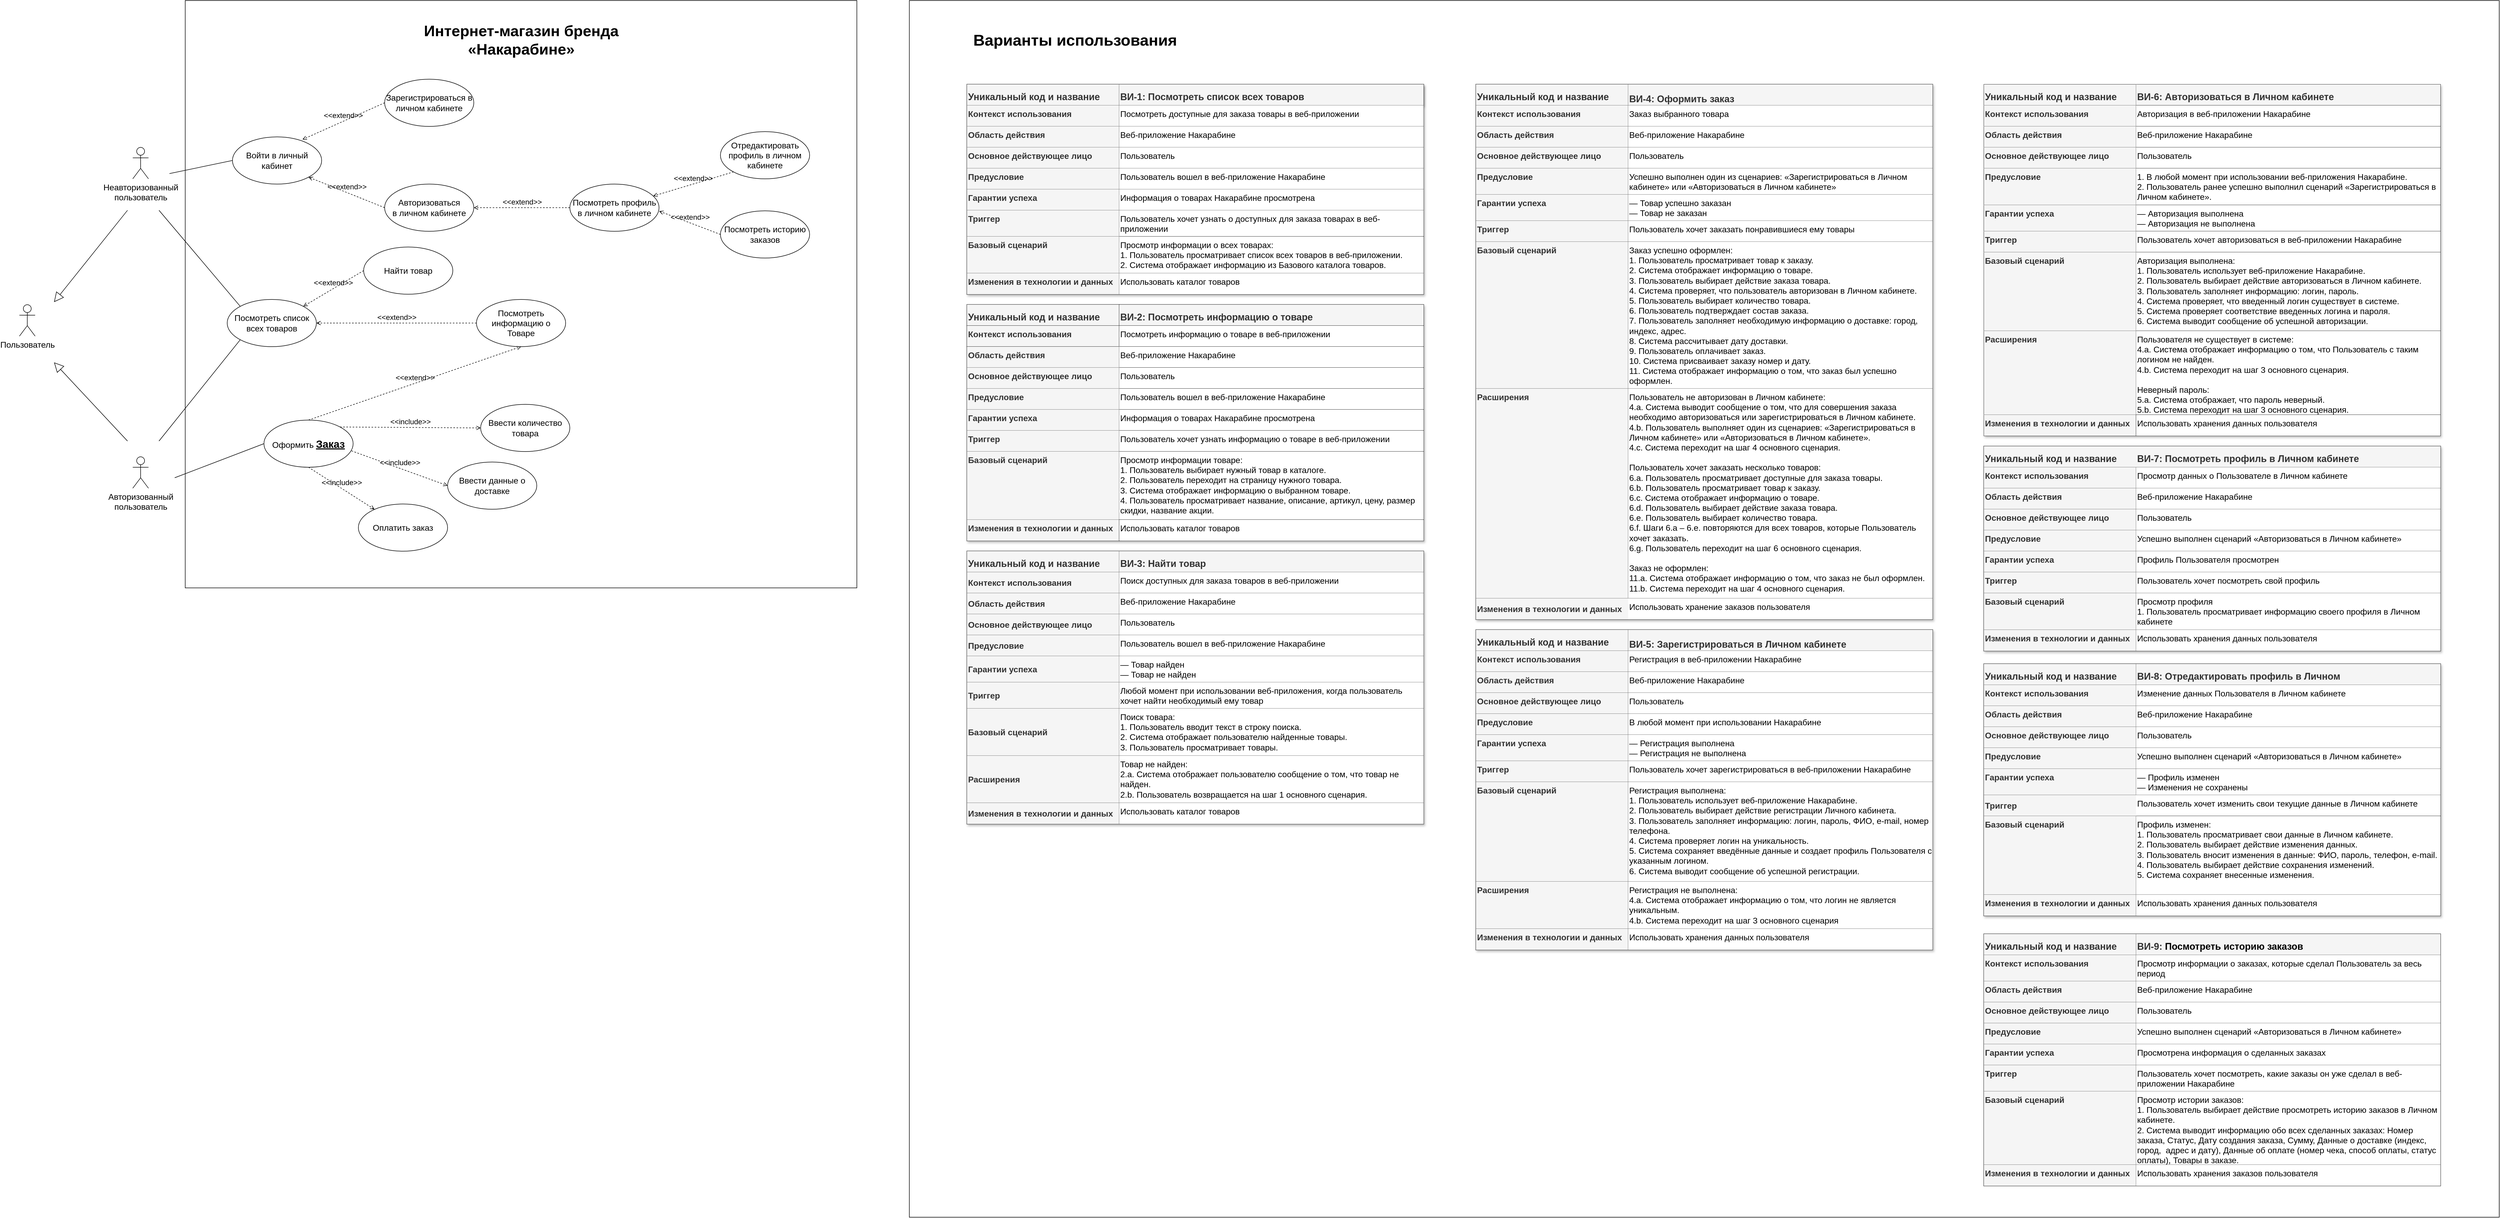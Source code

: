 <mxfile version="28.2.0">
  <diagram name="Use Case" id="OdjPX-IFiGAwIH2K2mgb">
    <mxGraphModel dx="1213" dy="1792" grid="1" gridSize="10" guides="1" tooltips="1" connect="1" arrows="1" fold="1" page="1" pageScale="1" pageWidth="827" pageHeight="1169" math="0" shadow="0">
      <root>
        <mxCell id="jH4gpe4Tn965D2jjeDOP-0" />
        <mxCell id="jH4gpe4Tn965D2jjeDOP-1" parent="jH4gpe4Tn965D2jjeDOP-0" />
        <mxCell id="jH4gpe4Tn965D2jjeDOP-2" value="" style="rounded=0;whiteSpace=wrap;html=1;fontSize=14;" parent="jH4gpe4Tn965D2jjeDOP-1" vertex="1">
          <mxGeometry x="1120" y="-1110" width="1280" height="1120" as="geometry" />
        </mxCell>
        <mxCell id="jH4gpe4Tn965D2jjeDOP-3" value="&lt;font style=&quot;font-size: 16px;&quot;&gt;Пользователь&lt;/font&gt;" style="shape=umlActor;verticalLabelPosition=bottom;verticalAlign=top;html=1;outlineConnect=0;" parent="jH4gpe4Tn965D2jjeDOP-1" vertex="1">
          <mxGeometry x="804" y="-530" width="30" height="60" as="geometry" />
        </mxCell>
        <mxCell id="jH4gpe4Tn965D2jjeDOP-4" value="Посмотреть профиль в личном кабинете" style="ellipse;whiteSpace=wrap;html=1;fontSize=16;" parent="jH4gpe4Tn965D2jjeDOP-1" vertex="1">
          <mxGeometry x="1853" y="-760" width="170" height="90" as="geometry" />
        </mxCell>
        <mxCell id="jH4gpe4Tn965D2jjeDOP-5" value="Авторизоваться&lt;br&gt;в личном кабинете" style="ellipse;whiteSpace=wrap;html=1;fontSize=16;" parent="jH4gpe4Tn965D2jjeDOP-1" vertex="1">
          <mxGeometry x="1500" y="-760" width="170" height="90" as="geometry" />
        </mxCell>
        <mxCell id="jH4gpe4Tn965D2jjeDOP-6" value="&lt;font style=&quot;font-size: 14px;&quot;&gt;&amp;lt;&amp;lt;extend&amp;gt;&amp;gt;&lt;/font&gt;" style="html=1;verticalAlign=bottom;labelBackgroundColor=none;endArrow=open;endFill=0;dashed=1;rounded=0;exitX=0;exitY=0.5;exitDx=0;exitDy=0;entryX=1;entryY=0.5;entryDx=0;entryDy=0;" parent="jH4gpe4Tn965D2jjeDOP-1" source="jH4gpe4Tn965D2jjeDOP-4" target="jH4gpe4Tn965D2jjeDOP-5" edge="1">
          <mxGeometry width="160" relative="1" as="geometry">
            <mxPoint x="1858.5" y="-650.0" as="sourcePoint" />
            <mxPoint x="1709.5" y="-650.0" as="targetPoint" />
          </mxGeometry>
        </mxCell>
        <mxCell id="jH4gpe4Tn965D2jjeDOP-7" value="&lt;font style=&quot;font-size: 16px;&quot;&gt;Авторизованный &lt;br&gt;пользователь&lt;/font&gt;" style="shape=umlActor;verticalLabelPosition=bottom;verticalAlign=top;html=1;outlineConnect=0;" parent="jH4gpe4Tn965D2jjeDOP-1" vertex="1">
          <mxGeometry x="1020" y="-240" width="30" height="60" as="geometry" />
        </mxCell>
        <mxCell id="jH4gpe4Tn965D2jjeDOP-8" value="Отредактировать профиль в личном кабинете" style="ellipse;whiteSpace=wrap;html=1;fontSize=16;" parent="jH4gpe4Tn965D2jjeDOP-1" vertex="1">
          <mxGeometry x="2140" y="-860" width="170" height="90" as="geometry" />
        </mxCell>
        <mxCell id="jH4gpe4Tn965D2jjeDOP-9" value="&lt;font style=&quot;font-size: 14px;&quot;&gt;&amp;lt;&amp;lt;extend&amp;gt;&amp;gt;&lt;/font&gt;" style="html=1;verticalAlign=bottom;labelBackgroundColor=none;endArrow=open;endFill=0;dashed=1;rounded=0;exitX=0;exitY=1;exitDx=0;exitDy=0;" parent="jH4gpe4Tn965D2jjeDOP-1" source="jH4gpe4Tn965D2jjeDOP-8" target="jH4gpe4Tn965D2jjeDOP-4" edge="1">
          <mxGeometry width="160" relative="1" as="geometry">
            <mxPoint x="1835" y="-580" as="sourcePoint" />
            <mxPoint x="1755" y="-540" as="targetPoint" />
          </mxGeometry>
        </mxCell>
        <mxCell id="jH4gpe4Tn965D2jjeDOP-10" value="&lt;font style=&quot;font-size: 14px;&quot;&gt;&amp;lt;&amp;lt;extend&amp;gt;&amp;gt;&lt;/font&gt;" style="html=1;verticalAlign=bottom;labelBackgroundColor=none;endArrow=open;endFill=0;dashed=1;rounded=0;entryX=1.001;entryY=0.573;entryDx=0;entryDy=0;exitX=0;exitY=0.5;exitDx=0;exitDy=0;entryPerimeter=0;" parent="jH4gpe4Tn965D2jjeDOP-1" source="jH4gpe4Tn965D2jjeDOP-11" target="jH4gpe4Tn965D2jjeDOP-4" edge="1">
          <mxGeometry width="160" relative="1" as="geometry">
            <mxPoint x="1750" y="-570" as="sourcePoint" />
            <mxPoint x="1699.998" y="-638.818" as="targetPoint" />
          </mxGeometry>
        </mxCell>
        <mxCell id="jH4gpe4Tn965D2jjeDOP-11" value="Посмотреть историю заказов" style="ellipse;whiteSpace=wrap;html=1;fontSize=16;" parent="jH4gpe4Tn965D2jjeDOP-1" vertex="1">
          <mxGeometry x="2140" y="-709" width="170" height="90" as="geometry" />
        </mxCell>
        <mxCell id="jH4gpe4Tn965D2jjeDOP-12" value="" style="endArrow=block;endSize=16;endFill=0;html=1;rounded=0;" parent="jH4gpe4Tn965D2jjeDOP-1" edge="1">
          <mxGeometry width="160" relative="1" as="geometry">
            <mxPoint x="1010" y="-270" as="sourcePoint" />
            <mxPoint x="870" y="-420" as="targetPoint" />
          </mxGeometry>
        </mxCell>
        <mxCell id="jH4gpe4Tn965D2jjeDOP-13" value="" style="endArrow=block;endSize=16;endFill=0;html=1;rounded=0;" parent="jH4gpe4Tn965D2jjeDOP-1" edge="1">
          <mxGeometry width="160" relative="1" as="geometry">
            <mxPoint x="1010" y="-710" as="sourcePoint" />
            <mxPoint x="870" y="-535" as="targetPoint" />
          </mxGeometry>
        </mxCell>
        <mxCell id="jH4gpe4Tn965D2jjeDOP-14" value="&lt;font style=&quot;font-size: 16px;&quot;&gt;Посмотреть информацию о &lt;font style=&quot;font-size: 16px;&quot;&gt;Товаре&lt;/font&gt;&lt;/font&gt;" style="ellipse;whiteSpace=wrap;html=1;fontSize=16;" parent="jH4gpe4Tn965D2jjeDOP-1" vertex="1">
          <mxGeometry x="1675" y="-540" width="170" height="90" as="geometry" />
        </mxCell>
        <mxCell id="jH4gpe4Tn965D2jjeDOP-15" value="Посмотреть список всех товаров" style="ellipse;whiteSpace=wrap;html=1;fontSize=16;" parent="jH4gpe4Tn965D2jjeDOP-1" vertex="1">
          <mxGeometry x="1200" y="-540" width="170" height="90" as="geometry" />
        </mxCell>
        <mxCell id="jH4gpe4Tn965D2jjeDOP-16" value="Оформить &lt;b&gt;&lt;font style=&quot;font-size: 20px;&quot;&gt;&lt;u&gt;Заказ&lt;/u&gt;&lt;/font&gt;&lt;/b&gt;" style="ellipse;whiteSpace=wrap;html=1;fontSize=16;" parent="jH4gpe4Tn965D2jjeDOP-1" vertex="1">
          <mxGeometry x="1270" y="-310" width="170" height="90" as="geometry" />
        </mxCell>
        <mxCell id="jH4gpe4Tn965D2jjeDOP-17" value="" style="endArrow=none;html=1;rounded=0;entryX=0;entryY=0;entryDx=0;entryDy=0;" parent="jH4gpe4Tn965D2jjeDOP-1" target="jH4gpe4Tn965D2jjeDOP-15" edge="1">
          <mxGeometry width="50" height="50" relative="1" as="geometry">
            <mxPoint x="1070" y="-710" as="sourcePoint" />
            <mxPoint x="1240" y="-897.5" as="targetPoint" />
          </mxGeometry>
        </mxCell>
        <mxCell id="jH4gpe4Tn965D2jjeDOP-18" value="&amp;lt;&amp;lt;extend&amp;gt;&amp;gt;" style="html=1;verticalAlign=bottom;labelBackgroundColor=none;endArrow=open;endFill=0;dashed=1;rounded=0;exitX=0;exitY=0.5;exitDx=0;exitDy=0;entryX=1;entryY=0;entryDx=0;entryDy=0;fontSize=14;" parent="jH4gpe4Tn965D2jjeDOP-1" source="jH4gpe4Tn965D2jjeDOP-35" target="jH4gpe4Tn965D2jjeDOP-15" edge="1">
          <mxGeometry width="160" relative="1" as="geometry">
            <mxPoint x="1263" y="-260" as="sourcePoint" />
            <mxPoint x="1420.0" y="-275" as="targetPoint" />
          </mxGeometry>
        </mxCell>
        <mxCell id="jH4gpe4Tn965D2jjeDOP-19" value="" style="endArrow=none;html=1;rounded=0;entryX=0;entryY=1;entryDx=0;entryDy=0;" parent="jH4gpe4Tn965D2jjeDOP-1" target="jH4gpe4Tn965D2jjeDOP-15" edge="1">
          <mxGeometry width="50" height="50" relative="1" as="geometry">
            <mxPoint x="1070" y="-270" as="sourcePoint" />
            <mxPoint x="1250.0" y="-662.5" as="targetPoint" />
          </mxGeometry>
        </mxCell>
        <mxCell id="jH4gpe4Tn965D2jjeDOP-20" value="&lt;font style=&quot;font-size: 16px;&quot;&gt;Зарегистрироваться в личном кабинете&lt;/font&gt;" style="ellipse;whiteSpace=wrap;html=1;" parent="jH4gpe4Tn965D2jjeDOP-1" vertex="1">
          <mxGeometry x="1500" y="-960" width="170" height="90" as="geometry" />
        </mxCell>
        <mxCell id="jH4gpe4Tn965D2jjeDOP-21" value="" style="endArrow=none;html=1;rounded=0;entryX=0;entryY=0.5;entryDx=0;entryDy=0;startArrow=none;" parent="jH4gpe4Tn965D2jjeDOP-1" target="jH4gpe4Tn965D2jjeDOP-22" edge="1">
          <mxGeometry width="50" height="50" relative="1" as="geometry">
            <mxPoint x="1090" y="-780" as="sourcePoint" />
            <mxPoint x="1266.109" y="-683.713" as="targetPoint" />
          </mxGeometry>
        </mxCell>
        <mxCell id="jH4gpe4Tn965D2jjeDOP-22" value="&lt;font style=&quot;font-size: 16px;&quot;&gt;Войти в личный кабинет&lt;/font&gt;" style="ellipse;whiteSpace=wrap;html=1;" parent="jH4gpe4Tn965D2jjeDOP-1" vertex="1">
          <mxGeometry x="1210" y="-850" width="170" height="90" as="geometry" />
        </mxCell>
        <mxCell id="jH4gpe4Tn965D2jjeDOP-23" value="&lt;font style=&quot;font-size: 14px;&quot;&gt;&amp;lt;&amp;lt;extend&amp;gt;&amp;gt;&lt;/font&gt;" style="html=1;verticalAlign=bottom;labelBackgroundColor=none;endArrow=open;endFill=0;dashed=1;rounded=0;exitX=0;exitY=0.5;exitDx=0;exitDy=0;entryX=0.785;entryY=0.056;entryDx=0;entryDy=0;entryPerimeter=0;" parent="jH4gpe4Tn965D2jjeDOP-1" source="jH4gpe4Tn965D2jjeDOP-20" target="jH4gpe4Tn965D2jjeDOP-22" edge="1">
          <mxGeometry width="160" relative="1" as="geometry">
            <mxPoint x="1650.0" y="-560" as="sourcePoint" />
            <mxPoint x="1550.0" y="-560" as="targetPoint" />
          </mxGeometry>
        </mxCell>
        <mxCell id="jH4gpe4Tn965D2jjeDOP-24" value="&lt;font style=&quot;font-size: 14px;&quot;&gt;&amp;lt;&amp;lt;extend&amp;gt;&amp;gt;&lt;/font&gt;" style="html=1;verticalAlign=bottom;labelBackgroundColor=none;endArrow=open;endFill=0;dashed=1;rounded=0;exitX=0;exitY=0.5;exitDx=0;exitDy=0;entryX=1;entryY=1;entryDx=0;entryDy=0;" parent="jH4gpe4Tn965D2jjeDOP-1" source="jH4gpe4Tn965D2jjeDOP-5" target="jH4gpe4Tn965D2jjeDOP-22" edge="1">
          <mxGeometry width="160" relative="1" as="geometry">
            <mxPoint x="1420.0" y="-830" as="sourcePoint" />
            <mxPoint x="1310.0" y="-760" as="targetPoint" />
          </mxGeometry>
        </mxCell>
        <mxCell id="jH4gpe4Tn965D2jjeDOP-25" value="Ввести количество товара" style="ellipse;whiteSpace=wrap;html=1;fontSize=16;" parent="jH4gpe4Tn965D2jjeDOP-1" vertex="1">
          <mxGeometry x="1683" y="-340" width="170" height="90" as="geometry" />
        </mxCell>
        <mxCell id="jH4gpe4Tn965D2jjeDOP-26" value="Ввести данные о доставке" style="ellipse;whiteSpace=wrap;html=1;fontSize=16;" parent="jH4gpe4Tn965D2jjeDOP-1" vertex="1">
          <mxGeometry x="1620" y="-230" width="170" height="90" as="geometry" />
        </mxCell>
        <mxCell id="jH4gpe4Tn965D2jjeDOP-27" value="Оплатить заказ" style="ellipse;whiteSpace=wrap;html=1;fontSize=16;" parent="jH4gpe4Tn965D2jjeDOP-1" vertex="1">
          <mxGeometry x="1450" y="-150" width="170" height="90" as="geometry" />
        </mxCell>
        <mxCell id="jH4gpe4Tn965D2jjeDOP-28" value="&amp;lt;&amp;lt;include&amp;gt;&amp;gt;" style="html=1;verticalAlign=bottom;labelBackgroundColor=none;endArrow=open;endFill=0;dashed=1;rounded=0;entryX=0;entryY=0.5;entryDx=0;entryDy=0;exitX=1;exitY=0;exitDx=0;exitDy=0;fontSize=14;" parent="jH4gpe4Tn965D2jjeDOP-1" source="jH4gpe4Tn965D2jjeDOP-16" target="jH4gpe4Tn965D2jjeDOP-25" edge="1">
          <mxGeometry width="160" relative="1" as="geometry">
            <mxPoint x="1788" y="-370" as="sourcePoint" />
            <mxPoint x="1913" y="-310" as="targetPoint" />
          </mxGeometry>
        </mxCell>
        <mxCell id="jH4gpe4Tn965D2jjeDOP-29" value="&amp;lt;&amp;lt;include&amp;gt;&amp;gt;" style="html=1;verticalAlign=bottom;labelBackgroundColor=none;endArrow=open;endFill=0;dashed=1;rounded=0;entryX=0;entryY=0.5;entryDx=0;entryDy=0;fontSize=14;exitX=0.982;exitY=0.652;exitDx=0;exitDy=0;exitPerimeter=0;" parent="jH4gpe4Tn965D2jjeDOP-1" source="jH4gpe4Tn965D2jjeDOP-16" target="jH4gpe4Tn965D2jjeDOP-26" edge="1">
          <mxGeometry width="160" relative="1" as="geometry">
            <mxPoint x="1390" y="-75" as="sourcePoint" />
            <mxPoint x="1613.0" y="-100" as="targetPoint" />
          </mxGeometry>
        </mxCell>
        <mxCell id="jH4gpe4Tn965D2jjeDOP-30" value="&amp;lt;&amp;lt;include&amp;gt;&amp;gt;" style="html=1;verticalAlign=bottom;labelBackgroundColor=none;endArrow=open;endFill=0;dashed=1;rounded=0;exitX=0.5;exitY=1;exitDx=0;exitDy=0;fontSize=14;" parent="jH4gpe4Tn965D2jjeDOP-1" source="jH4gpe4Tn965D2jjeDOP-16" target="jH4gpe4Tn965D2jjeDOP-27" edge="1">
          <mxGeometry width="160" relative="1" as="geometry">
            <mxPoint x="1498" y="-140" as="sourcePoint" />
            <mxPoint x="1613.0" y="110" as="targetPoint" />
          </mxGeometry>
        </mxCell>
        <mxCell id="jH4gpe4Tn965D2jjeDOP-31" value="" style="endArrow=none;html=1;rounded=0;entryX=0;entryY=0.5;entryDx=0;entryDy=0;" parent="jH4gpe4Tn965D2jjeDOP-1" target="jH4gpe4Tn965D2jjeDOP-16" edge="1">
          <mxGeometry width="50" height="50" relative="1" as="geometry">
            <mxPoint x="1100" y="-200" as="sourcePoint" />
            <mxPoint x="1500" y="-191.18" as="targetPoint" />
          </mxGeometry>
        </mxCell>
        <mxCell id="jH4gpe4Tn965D2jjeDOP-32" value="&amp;lt;&amp;lt;extend&amp;gt;&amp;gt;" style="html=1;verticalAlign=bottom;labelBackgroundColor=none;endArrow=open;endFill=0;dashed=1;rounded=0;exitX=0.5;exitY=0;exitDx=0;exitDy=0;entryX=0.5;entryY=1;entryDx=0;entryDy=0;fontSize=14;" parent="jH4gpe4Tn965D2jjeDOP-1" source="jH4gpe4Tn965D2jjeDOP-16" target="jH4gpe4Tn965D2jjeDOP-14" edge="1">
          <mxGeometry width="160" relative="1" as="geometry">
            <mxPoint x="1793" y="-215" as="sourcePoint" />
            <mxPoint x="1663.0" y="-200" as="targetPoint" />
          </mxGeometry>
        </mxCell>
        <mxCell id="jH4gpe4Tn965D2jjeDOP-33" value="&lt;font style=&quot;font-size: 29px;&quot;&gt;&lt;b&gt;Интернет-магазин бренда «Накарабине»&lt;/b&gt;&lt;/font&gt;" style="text;html=1;strokeColor=none;fillColor=none;align=center;verticalAlign=middle;whiteSpace=wrap;rounded=0;fontSize=14;" parent="jH4gpe4Tn965D2jjeDOP-1" vertex="1">
          <mxGeometry x="1545.5" y="-1070" width="429" height="70" as="geometry" />
        </mxCell>
        <mxCell id="jH4gpe4Tn965D2jjeDOP-34" value="&amp;lt;&amp;lt;extend&amp;gt;&amp;gt;" style="html=1;verticalAlign=bottom;labelBackgroundColor=none;endArrow=open;endFill=0;dashed=1;rounded=0;exitX=0;exitY=0.5;exitDx=0;exitDy=0;entryX=1;entryY=0.5;entryDx=0;entryDy=0;fontSize=14;" parent="jH4gpe4Tn965D2jjeDOP-1" source="jH4gpe4Tn965D2jjeDOP-14" target="jH4gpe4Tn965D2jjeDOP-15" edge="1">
          <mxGeometry width="160" relative="1" as="geometry">
            <mxPoint x="1623.0" y="-375" as="sourcePoint" />
            <mxPoint x="1390.0" y="-375" as="targetPoint" />
          </mxGeometry>
        </mxCell>
        <mxCell id="jH4gpe4Tn965D2jjeDOP-35" value="Найти товар" style="ellipse;whiteSpace=wrap;html=1;fontSize=16;" parent="jH4gpe4Tn965D2jjeDOP-1" vertex="1">
          <mxGeometry x="1460" y="-640" width="170" height="90" as="geometry" />
        </mxCell>
        <mxCell id="jH4gpe4Tn965D2jjeDOP-36" value="&lt;font style=&quot;font-size: 16px;&quot;&gt;Неавторизованный &lt;br&gt;пользователь&lt;/font&gt;" style="shape=umlActor;verticalLabelPosition=bottom;verticalAlign=top;html=1;outlineConnect=0;" parent="jH4gpe4Tn965D2jjeDOP-1" vertex="1">
          <mxGeometry x="1020" y="-830" width="30" height="60" as="geometry" />
        </mxCell>
        <mxCell id="jH4gpe4Tn965D2jjeDOP-37" value="" style="rounded=0;whiteSpace=wrap;html=1;fontSize=14;" parent="jH4gpe4Tn965D2jjeDOP-1" vertex="1">
          <mxGeometry x="2500" y="-1110" width="3030" height="2320" as="geometry" />
        </mxCell>
        <mxCell id="jH4gpe4Tn965D2jjeDOP-38" value="&lt;font size=&quot;1&quot; style=&quot;&quot;&gt;&lt;b style=&quot;font-size: 30px;&quot;&gt;Варианты использования&lt;/b&gt;&lt;/font&gt;" style="text;html=1;strokeColor=none;fillColor=none;align=left;verticalAlign=middle;whiteSpace=wrap;rounded=0;" parent="jH4gpe4Tn965D2jjeDOP-1" vertex="1">
          <mxGeometry x="2620" y="-1050" width="410" height="30" as="geometry" />
        </mxCell>
        <mxCell id="jH4gpe4Tn965D2jjeDOP-39" value="" style="shape=table;html=1;whiteSpace=wrap;startSize=0;container=1;collapsible=0;childLayout=tableLayout;fontSize=29;columnLines=1;rowLines=1;strokeColor=#666666;swimlaneLine=1;swimlaneFillColor=none;fillColor=#f5f5f5;fontColor=#333333;strokeWidth=2;perimeterSpacing=0;labelBorderColor=default;shadow=1;rounded=0;" parent="jH4gpe4Tn965D2jjeDOP-1" vertex="1">
          <mxGeometry x="2610" y="-950" width="870" height="400" as="geometry" />
        </mxCell>
        <mxCell id="jH4gpe4Tn965D2jjeDOP-40" value="" style="shape=tableRow;horizontal=0;startSize=0;swimlaneHead=0;swimlaneBody=0;top=0;left=0;bottom=0;right=0;collapsible=0;dropTarget=0;fillColor=none;points=[[0,0.5],[1,0.5]];portConstraint=eastwest;fontSize=29;" parent="jH4gpe4Tn965D2jjeDOP-39" vertex="1">
          <mxGeometry width="870" height="40" as="geometry" />
        </mxCell>
        <mxCell id="jH4gpe4Tn965D2jjeDOP-41" value="&lt;font style=&quot;font-size: 18px;&quot;&gt;Уникальный код и название&lt;/font&gt;" style="shape=partialRectangle;html=1;whiteSpace=wrap;connectable=0;fillColor=#f5f5f5;top=0;left=0;bottom=1;right=1;overflow=hidden;fontSize=29;align=left;fontStyle=1;fontColor=#333333;strokeColor=#666666;labelBorderColor=none;strokeWidth=1;sketch=0;perimeterSpacing=1;verticalAlign=middle;" parent="jH4gpe4Tn965D2jjeDOP-40" vertex="1">
          <mxGeometry width="290" height="40" as="geometry">
            <mxRectangle width="290" height="40" as="alternateBounds" />
          </mxGeometry>
        </mxCell>
        <mxCell id="jH4gpe4Tn965D2jjeDOP-42" value="&lt;font style=&quot;font-size: 18px;&quot;&gt;ВИ-1: Посмотреть список всех товаров&lt;/font&gt;" style="shape=partialRectangle;html=1;whiteSpace=wrap;connectable=0;fillColor=#f5f5f5;top=0;left=0;bottom=1;right=0;overflow=hidden;fontSize=29;fontStyle=1;align=left;fontColor=#333333;strokeColor=#666666;strokeWidth=1;labelBorderColor=none;shadow=1;perimeterSpacing=1;verticalAlign=middle;" parent="jH4gpe4Tn965D2jjeDOP-40" vertex="1">
          <mxGeometry x="290" width="580" height="40" as="geometry">
            <mxRectangle width="580" height="40" as="alternateBounds" />
          </mxGeometry>
        </mxCell>
        <mxCell id="jH4gpe4Tn965D2jjeDOP-43" value="" style="shape=tableRow;horizontal=0;startSize=0;swimlaneHead=0;swimlaneBody=0;top=0;left=0;bottom=0;right=0;collapsible=0;dropTarget=0;fillColor=none;points=[[0,0.5],[1,0.5]];portConstraint=eastwest;fontSize=29;" parent="jH4gpe4Tn965D2jjeDOP-39" vertex="1">
          <mxGeometry y="40" width="870" height="40" as="geometry" />
        </mxCell>
        <mxCell id="jH4gpe4Tn965D2jjeDOP-44" value="&lt;font style=&quot;font-size: 16px;&quot;&gt;Контекст использования&lt;/font&gt;" style="shape=partialRectangle;html=1;whiteSpace=wrap;connectable=0;fillColor=#f5f5f5;top=0;left=0;bottom=1;right=1;overflow=hidden;fontSize=16;fontColor=#333333;strokeColor=#666666;perimeterSpacing=1;align=left;fontStyle=1;strokeWidth=1;verticalAlign=top;" parent="jH4gpe4Tn965D2jjeDOP-43" vertex="1">
          <mxGeometry width="290" height="40" as="geometry">
            <mxRectangle width="290" height="40" as="alternateBounds" />
          </mxGeometry>
        </mxCell>
        <mxCell id="jH4gpe4Tn965D2jjeDOP-45" value="Посмотреть доступные для заказа товары в веб-приложении" style="shape=partialRectangle;html=1;whiteSpace=wrap;connectable=0;top=0;left=0;bottom=1;right=0;overflow=hidden;fontSize=16;align=left;strokeWidth=1;strokeColor=#666666;verticalAlign=top;perimeterSpacing=1;" parent="jH4gpe4Tn965D2jjeDOP-43" vertex="1">
          <mxGeometry x="290" width="580" height="40" as="geometry">
            <mxRectangle width="580" height="40" as="alternateBounds" />
          </mxGeometry>
        </mxCell>
        <mxCell id="jH4gpe4Tn965D2jjeDOP-46" value="" style="shape=tableRow;horizontal=0;startSize=0;swimlaneHead=0;swimlaneBody=0;top=0;left=0;bottom=0;right=0;collapsible=0;dropTarget=0;fillColor=none;points=[[0,0.5],[1,0.5]];portConstraint=eastwest;fontSize=29;" parent="jH4gpe4Tn965D2jjeDOP-39" vertex="1">
          <mxGeometry y="80" width="870" height="40" as="geometry" />
        </mxCell>
        <mxCell id="jH4gpe4Tn965D2jjeDOP-47" value="&lt;font style=&quot;font-size: 16px;&quot;&gt;Область действия&lt;/font&gt;" style="shape=partialRectangle;html=1;whiteSpace=wrap;connectable=0;fillColor=#f5f5f5;top=0;left=0;bottom=1;right=1;overflow=hidden;fontSize=16;fontColor=#333333;strokeColor=#666666;align=left;fontStyle=1;strokeWidth=1;verticalAlign=top;perimeterSpacing=1;" parent="jH4gpe4Tn965D2jjeDOP-46" vertex="1">
          <mxGeometry width="290" height="40" as="geometry">
            <mxRectangle width="290" height="40" as="alternateBounds" />
          </mxGeometry>
        </mxCell>
        <mxCell id="jH4gpe4Tn965D2jjeDOP-48" value="Веб-приложение Накарабине" style="shape=partialRectangle;html=1;whiteSpace=wrap;connectable=0;top=0;left=0;bottom=1;right=0;overflow=hidden;fontSize=16;align=left;strokeWidth=1;verticalAlign=top;strokeColor=#666666;perimeterSpacing=1;" parent="jH4gpe4Tn965D2jjeDOP-46" vertex="1">
          <mxGeometry x="290" width="580" height="40" as="geometry">
            <mxRectangle width="580" height="40" as="alternateBounds" />
          </mxGeometry>
        </mxCell>
        <mxCell id="jH4gpe4Tn965D2jjeDOP-49" style="shape=tableRow;horizontal=0;startSize=0;swimlaneHead=0;swimlaneBody=0;top=0;left=0;bottom=0;right=0;collapsible=0;dropTarget=0;fillColor=none;points=[[0,0.5],[1,0.5]];portConstraint=eastwest;fontSize=29;" parent="jH4gpe4Tn965D2jjeDOP-39" vertex="1">
          <mxGeometry y="120" width="870" height="40" as="geometry" />
        </mxCell>
        <mxCell id="jH4gpe4Tn965D2jjeDOP-50" value="Основное действующее лицо" style="shape=partialRectangle;html=1;whiteSpace=wrap;connectable=0;fillColor=#f5f5f5;top=0;left=0;bottom=1;right=1;overflow=hidden;fontSize=16;fontColor=#333333;strokeColor=#666666;align=left;fontStyle=1;strokeWidth=1;verticalAlign=top;perimeterSpacing=1;" parent="jH4gpe4Tn965D2jjeDOP-49" vertex="1">
          <mxGeometry width="290" height="40" as="geometry">
            <mxRectangle width="290" height="40" as="alternateBounds" />
          </mxGeometry>
        </mxCell>
        <mxCell id="jH4gpe4Tn965D2jjeDOP-51" value="Пользователь" style="shape=partialRectangle;html=1;whiteSpace=wrap;connectable=0;top=0;left=0;bottom=1;right=0;overflow=hidden;fontSize=16;align=left;strokeWidth=1;verticalAlign=top;strokeColor=#666666;perimeterSpacing=1;" parent="jH4gpe4Tn965D2jjeDOP-49" vertex="1">
          <mxGeometry x="290" width="580" height="40" as="geometry">
            <mxRectangle width="580" height="40" as="alternateBounds" />
          </mxGeometry>
        </mxCell>
        <mxCell id="jH4gpe4Tn965D2jjeDOP-52" style="shape=tableRow;horizontal=0;startSize=0;swimlaneHead=0;swimlaneBody=0;top=0;left=0;bottom=0;right=0;collapsible=0;dropTarget=0;fillColor=none;points=[[0,0.5],[1,0.5]];portConstraint=eastwest;fontSize=29;" parent="jH4gpe4Tn965D2jjeDOP-39" vertex="1">
          <mxGeometry y="160" width="870" height="40" as="geometry" />
        </mxCell>
        <mxCell id="jH4gpe4Tn965D2jjeDOP-53" value="Предусловие" style="shape=partialRectangle;html=1;whiteSpace=wrap;connectable=0;fillColor=#f5f5f5;top=0;left=0;bottom=1;right=1;overflow=hidden;fontSize=16;fontColor=#333333;strokeColor=#666666;align=left;fontStyle=1;strokeWidth=1;verticalAlign=top;perimeterSpacing=1;" parent="jH4gpe4Tn965D2jjeDOP-52" vertex="1">
          <mxGeometry width="290" height="40" as="geometry">
            <mxRectangle width="290" height="40" as="alternateBounds" />
          </mxGeometry>
        </mxCell>
        <mxCell id="jH4gpe4Tn965D2jjeDOP-54" value="Пользователь вошел в веб-приложение Накарабине" style="shape=partialRectangle;html=1;whiteSpace=wrap;connectable=0;top=0;left=0;bottom=1;right=0;overflow=hidden;fontSize=16;align=left;strokeWidth=1;verticalAlign=top;perimeterSpacing=1;strokeColor=#666666;" parent="jH4gpe4Tn965D2jjeDOP-52" vertex="1">
          <mxGeometry x="290" width="580" height="40" as="geometry">
            <mxRectangle width="580" height="40" as="alternateBounds" />
          </mxGeometry>
        </mxCell>
        <mxCell id="jH4gpe4Tn965D2jjeDOP-55" style="shape=tableRow;horizontal=0;startSize=0;swimlaneHead=0;swimlaneBody=0;top=0;left=0;bottom=0;right=0;collapsible=0;dropTarget=0;fillColor=none;points=[[0,0.5],[1,0.5]];portConstraint=eastwest;fontSize=29;" parent="jH4gpe4Tn965D2jjeDOP-39" vertex="1">
          <mxGeometry y="200" width="870" height="40" as="geometry" />
        </mxCell>
        <mxCell id="jH4gpe4Tn965D2jjeDOP-56" value="Гарантии успеха" style="shape=partialRectangle;html=1;whiteSpace=wrap;connectable=0;fillColor=#f5f5f5;top=0;left=0;bottom=1;right=1;overflow=hidden;fontSize=16;fontColor=#333333;strokeColor=#666666;align=left;fontStyle=1;strokeWidth=1;verticalAlign=top;perimeterSpacing=1;" parent="jH4gpe4Tn965D2jjeDOP-55" vertex="1">
          <mxGeometry width="290" height="40" as="geometry">
            <mxRectangle width="290" height="40" as="alternateBounds" />
          </mxGeometry>
        </mxCell>
        <mxCell id="jH4gpe4Tn965D2jjeDOP-57" value="Информация о товарах Накарабине просмотрена" style="shape=partialRectangle;html=1;whiteSpace=wrap;connectable=0;top=0;left=0;bottom=1;right=0;overflow=hidden;fontSize=16;align=left;strokeWidth=1;verticalAlign=top;strokeColor=#666666;" parent="jH4gpe4Tn965D2jjeDOP-55" vertex="1">
          <mxGeometry x="290" width="580" height="40" as="geometry">
            <mxRectangle width="580" height="40" as="alternateBounds" />
          </mxGeometry>
        </mxCell>
        <mxCell id="jH4gpe4Tn965D2jjeDOP-58" style="shape=tableRow;horizontal=0;startSize=0;swimlaneHead=0;swimlaneBody=0;top=0;left=0;bottom=0;right=0;collapsible=0;dropTarget=0;fillColor=none;points=[[0,0.5],[1,0.5]];portConstraint=eastwest;fontSize=29;" parent="jH4gpe4Tn965D2jjeDOP-39" vertex="1">
          <mxGeometry y="240" width="870" height="50" as="geometry" />
        </mxCell>
        <mxCell id="jH4gpe4Tn965D2jjeDOP-59" value="Триггер" style="shape=partialRectangle;html=1;whiteSpace=wrap;connectable=0;fillColor=#f5f5f5;top=0;left=0;bottom=1;right=1;overflow=hidden;fontSize=16;fontColor=#333333;strokeColor=#666666;perimeterSpacing=1;align=left;fontStyle=1;strokeWidth=1;verticalAlign=top;" parent="jH4gpe4Tn965D2jjeDOP-58" vertex="1">
          <mxGeometry width="290" height="50" as="geometry">
            <mxRectangle width="290" height="50" as="alternateBounds" />
          </mxGeometry>
        </mxCell>
        <mxCell id="jH4gpe4Tn965D2jjeDOP-60" value="Пользователь хочет узнать о доступных для заказа товарах в веб-приложении" style="shape=partialRectangle;html=1;whiteSpace=wrap;connectable=0;top=0;left=0;bottom=1;right=0;overflow=hidden;fontSize=16;align=left;strokeWidth=1;verticalAlign=top;perimeterSpacing=1;" parent="jH4gpe4Tn965D2jjeDOP-58" vertex="1">
          <mxGeometry x="290" width="580" height="50" as="geometry">
            <mxRectangle width="580" height="50" as="alternateBounds" />
          </mxGeometry>
        </mxCell>
        <mxCell id="jH4gpe4Tn965D2jjeDOP-61" style="shape=tableRow;horizontal=0;startSize=0;swimlaneHead=0;swimlaneBody=0;top=0;left=0;bottom=0;right=0;collapsible=0;dropTarget=0;fillColor=none;points=[[0,0.5],[1,0.5]];portConstraint=eastwest;fontSize=29;" parent="jH4gpe4Tn965D2jjeDOP-39" vertex="1">
          <mxGeometry y="290" width="870" height="70" as="geometry" />
        </mxCell>
        <mxCell id="jH4gpe4Tn965D2jjeDOP-62" value="Базовый сценарий" style="shape=partialRectangle;html=1;whiteSpace=wrap;connectable=0;fillColor=#f5f5f5;top=0;left=0;bottom=1;right=1;overflow=hidden;fontSize=16;fontColor=#333333;strokeColor=#666666;perimeterSpacing=1;align=left;fontStyle=1;strokeWidth=1;verticalAlign=top;" parent="jH4gpe4Tn965D2jjeDOP-61" vertex="1">
          <mxGeometry width="290" height="70" as="geometry">
            <mxRectangle width="290" height="70" as="alternateBounds" />
          </mxGeometry>
        </mxCell>
        <mxCell id="jH4gpe4Tn965D2jjeDOP-63" value="Просмотр информации о всех товарах:&lt;br style=&quot;font-size: 16px;&quot;&gt;1. Пользователь просматривает список всех товаров в веб-приложении.&lt;br&gt;2. Система отображает информацию из Базового каталога товаров." style="shape=partialRectangle;html=1;whiteSpace=wrap;connectable=0;top=0;left=0;bottom=1;right=0;overflow=hidden;fontSize=16;align=left;strokeWidth=1;verticalAlign=top;perimeterSpacing=1;strokeColor=#666666;" parent="jH4gpe4Tn965D2jjeDOP-61" vertex="1">
          <mxGeometry x="290" width="580" height="70" as="geometry">
            <mxRectangle width="580" height="70" as="alternateBounds" />
          </mxGeometry>
        </mxCell>
        <mxCell id="jH4gpe4Tn965D2jjeDOP-64" style="shape=tableRow;horizontal=0;startSize=0;swimlaneHead=0;swimlaneBody=0;top=0;left=0;bottom=0;right=0;collapsible=0;dropTarget=0;fillColor=none;points=[[0,0.5],[1,0.5]];portConstraint=eastwest;fontSize=29;" parent="jH4gpe4Tn965D2jjeDOP-39" vertex="1">
          <mxGeometry y="360" width="870" height="40" as="geometry" />
        </mxCell>
        <mxCell id="jH4gpe4Tn965D2jjeDOP-65" value="Изменения в технологии и данных" style="shape=partialRectangle;html=1;whiteSpace=wrap;connectable=0;fillColor=#f5f5f5;top=0;left=0;bottom=0;right=1;overflow=hidden;fontSize=16;fontColor=#333333;strokeColor=#666666;strokeWidth=1;perimeterSpacing=1;align=left;fontStyle=1;verticalAlign=top;" parent="jH4gpe4Tn965D2jjeDOP-64" vertex="1">
          <mxGeometry width="290" height="40" as="geometry">
            <mxRectangle width="290" height="40" as="alternateBounds" />
          </mxGeometry>
        </mxCell>
        <mxCell id="jH4gpe4Tn965D2jjeDOP-66" value="Использовать каталог товаров" style="shape=partialRectangle;html=1;whiteSpace=wrap;connectable=0;top=0;left=0;bottom=0;right=0;overflow=hidden;fontSize=16;align=left;strokeWidth=1;verticalAlign=top;strokeColor=#666666;perimeterSpacing=1;" parent="jH4gpe4Tn965D2jjeDOP-64" vertex="1">
          <mxGeometry x="290" width="580" height="40" as="geometry">
            <mxRectangle width="580" height="40" as="alternateBounds" />
          </mxGeometry>
        </mxCell>
        <mxCell id="jH4gpe4Tn965D2jjeDOP-67" value="" style="shape=table;html=1;whiteSpace=wrap;startSize=0;container=1;collapsible=0;childLayout=tableLayout;fontSize=29;columnLines=1;rowLines=1;strokeColor=#666666;swimlaneLine=1;swimlaneFillColor=none;fillColor=#f5f5f5;fontColor=#333333;labelBorderColor=default;strokeWidth=2;shadow=1;verticalAlign=top;" parent="jH4gpe4Tn965D2jjeDOP-1" vertex="1">
          <mxGeometry x="2610" y="-530" width="870" height="450.0" as="geometry" />
        </mxCell>
        <mxCell id="jH4gpe4Tn965D2jjeDOP-68" value="" style="shape=tableRow;horizontal=0;startSize=0;swimlaneHead=0;swimlaneBody=0;top=0;left=0;bottom=0;right=0;collapsible=0;dropTarget=0;fillColor=none;points=[[0,0.5],[1,0.5]];portConstraint=eastwest;fontSize=29;" parent="jH4gpe4Tn965D2jjeDOP-67" vertex="1">
          <mxGeometry width="870" height="40" as="geometry" />
        </mxCell>
        <mxCell id="jH4gpe4Tn965D2jjeDOP-69" value="&lt;font style=&quot;font-size: 18px;&quot;&gt;Уникальный код и название&lt;/font&gt;" style="shape=partialRectangle;html=1;whiteSpace=wrap;connectable=0;fillColor=#f5f5f5;top=0;left=0;bottom=1;right=1;overflow=hidden;fontSize=29;align=left;fontStyle=1;fontColor=#333333;strokeColor=default;labelBorderColor=none;" parent="jH4gpe4Tn965D2jjeDOP-68" vertex="1">
          <mxGeometry width="290" height="40" as="geometry">
            <mxRectangle width="290" height="40" as="alternateBounds" />
          </mxGeometry>
        </mxCell>
        <mxCell id="jH4gpe4Tn965D2jjeDOP-70" value="&lt;font style=&quot;font-size: 18px;&quot;&gt;ВИ-2: Посмотреть информацию о товаре&lt;/font&gt;" style="shape=partialRectangle;html=1;whiteSpace=wrap;connectable=0;fillColor=#f5f5f5;top=0;left=0;bottom=1;right=0;overflow=hidden;fontSize=29;fontStyle=1;align=left;fontColor=#333333;strokeColor=#000000;" parent="jH4gpe4Tn965D2jjeDOP-68" vertex="1">
          <mxGeometry x="290" width="580" height="40" as="geometry">
            <mxRectangle width="580" height="40" as="alternateBounds" />
          </mxGeometry>
        </mxCell>
        <mxCell id="jH4gpe4Tn965D2jjeDOP-71" value="" style="shape=tableRow;horizontal=0;startSize=0;swimlaneHead=0;swimlaneBody=0;top=0;left=0;bottom=0;right=0;collapsible=0;dropTarget=0;fillColor=none;points=[[0,0.5],[1,0.5]];portConstraint=eastwest;fontSize=29;" parent="jH4gpe4Tn965D2jjeDOP-67" vertex="1">
          <mxGeometry y="40" width="870" height="40" as="geometry" />
        </mxCell>
        <mxCell id="jH4gpe4Tn965D2jjeDOP-72" value="&lt;font style=&quot;font-size: 16px;&quot;&gt;Контекст использования&lt;/font&gt;" style="shape=partialRectangle;html=1;whiteSpace=wrap;connectable=0;fillColor=#f5f5f5;top=0;left=0;bottom=1;right=1;overflow=hidden;fontSize=16;fontColor=#333333;strokeColor=#000000;perimeterSpacing=1;align=left;verticalAlign=top;fontStyle=1" parent="jH4gpe4Tn965D2jjeDOP-71" vertex="1">
          <mxGeometry width="290" height="40" as="geometry">
            <mxRectangle width="290" height="40" as="alternateBounds" />
          </mxGeometry>
        </mxCell>
        <mxCell id="jH4gpe4Tn965D2jjeDOP-73" value="Посмотреть информацию о товаре в веб-приложении" style="shape=partialRectangle;html=1;whiteSpace=wrap;connectable=0;top=0;left=0;bottom=1;right=0;overflow=hidden;fontSize=16;align=left;verticalAlign=top;" parent="jH4gpe4Tn965D2jjeDOP-71" vertex="1">
          <mxGeometry x="290" width="580" height="40" as="geometry">
            <mxRectangle width="580" height="40" as="alternateBounds" />
          </mxGeometry>
        </mxCell>
        <mxCell id="jH4gpe4Tn965D2jjeDOP-74" value="" style="shape=tableRow;horizontal=0;startSize=0;swimlaneHead=0;swimlaneBody=0;top=0;left=0;bottom=0;right=0;collapsible=0;dropTarget=0;fillColor=none;points=[[0,0.5],[1,0.5]];portConstraint=eastwest;fontSize=29;" parent="jH4gpe4Tn965D2jjeDOP-67" vertex="1">
          <mxGeometry y="80" width="870" height="40" as="geometry" />
        </mxCell>
        <mxCell id="jH4gpe4Tn965D2jjeDOP-75" value="&lt;font style=&quot;font-size: 16px;&quot;&gt;Область действия&lt;/font&gt;" style="shape=partialRectangle;html=1;whiteSpace=wrap;connectable=0;fillColor=#f5f5f5;top=0;left=0;bottom=1;right=1;overflow=hidden;fontSize=16;fontColor=#333333;strokeColor=#666666;align=left;fontStyle=1;verticalAlign=top;" parent="jH4gpe4Tn965D2jjeDOP-74" vertex="1">
          <mxGeometry width="290" height="40" as="geometry">
            <mxRectangle width="290" height="40" as="alternateBounds" />
          </mxGeometry>
        </mxCell>
        <mxCell id="jH4gpe4Tn965D2jjeDOP-76" value="Веб-приложение Накарабине" style="shape=partialRectangle;html=1;whiteSpace=wrap;connectable=0;top=0;left=0;bottom=1;right=0;overflow=hidden;fontSize=16;align=left;verticalAlign=top;" parent="jH4gpe4Tn965D2jjeDOP-74" vertex="1">
          <mxGeometry x="290" width="580" height="40" as="geometry">
            <mxRectangle width="580" height="40" as="alternateBounds" />
          </mxGeometry>
        </mxCell>
        <mxCell id="jH4gpe4Tn965D2jjeDOP-77" style="shape=tableRow;horizontal=0;startSize=0;swimlaneHead=0;swimlaneBody=0;top=0;left=0;bottom=0;right=0;collapsible=0;dropTarget=0;fillColor=none;points=[[0,0.5],[1,0.5]];portConstraint=eastwest;fontSize=29;" parent="jH4gpe4Tn965D2jjeDOP-67" vertex="1">
          <mxGeometry y="120" width="870" height="40" as="geometry" />
        </mxCell>
        <mxCell id="jH4gpe4Tn965D2jjeDOP-78" value="Основное действующее лицо" style="shape=partialRectangle;html=1;whiteSpace=wrap;connectable=0;fillColor=#f5f5f5;top=0;left=0;bottom=1;right=1;overflow=hidden;fontSize=16;fontColor=#333333;strokeColor=#666666;align=left;fontStyle=1;verticalAlign=top;" parent="jH4gpe4Tn965D2jjeDOP-77" vertex="1">
          <mxGeometry width="290" height="40" as="geometry">
            <mxRectangle width="290" height="40" as="alternateBounds" />
          </mxGeometry>
        </mxCell>
        <mxCell id="jH4gpe4Tn965D2jjeDOP-79" value="Пользователь" style="shape=partialRectangle;html=1;whiteSpace=wrap;connectable=0;top=0;left=0;bottom=1;right=0;overflow=hidden;fontSize=16;align=left;verticalAlign=top;" parent="jH4gpe4Tn965D2jjeDOP-77" vertex="1">
          <mxGeometry x="290" width="580" height="40" as="geometry">
            <mxRectangle width="580" height="40" as="alternateBounds" />
          </mxGeometry>
        </mxCell>
        <mxCell id="jH4gpe4Tn965D2jjeDOP-80" style="shape=tableRow;horizontal=0;startSize=0;swimlaneHead=0;swimlaneBody=0;top=0;left=0;bottom=0;right=0;collapsible=0;dropTarget=0;fillColor=none;points=[[0,0.5],[1,0.5]];portConstraint=eastwest;fontSize=29;" parent="jH4gpe4Tn965D2jjeDOP-67" vertex="1">
          <mxGeometry y="160" width="870" height="40" as="geometry" />
        </mxCell>
        <mxCell id="jH4gpe4Tn965D2jjeDOP-81" value="Предусловие" style="shape=partialRectangle;html=1;whiteSpace=wrap;connectable=0;fillColor=#f5f5f5;top=0;left=0;bottom=1;right=1;overflow=hidden;fontSize=16;fontColor=#333333;strokeColor=#666666;align=left;fontStyle=1;verticalAlign=top;" parent="jH4gpe4Tn965D2jjeDOP-80" vertex="1">
          <mxGeometry width="290" height="40" as="geometry">
            <mxRectangle width="290" height="40" as="alternateBounds" />
          </mxGeometry>
        </mxCell>
        <mxCell id="jH4gpe4Tn965D2jjeDOP-82" value="Пользователь вошел в веб-приложение Накарабине" style="shape=partialRectangle;html=1;whiteSpace=wrap;connectable=0;top=0;left=0;bottom=1;right=0;overflow=hidden;fontSize=16;align=left;verticalAlign=top;" parent="jH4gpe4Tn965D2jjeDOP-80" vertex="1">
          <mxGeometry x="290" width="580" height="40" as="geometry">
            <mxRectangle width="580" height="40" as="alternateBounds" />
          </mxGeometry>
        </mxCell>
        <mxCell id="jH4gpe4Tn965D2jjeDOP-83" style="shape=tableRow;horizontal=0;startSize=0;swimlaneHead=0;swimlaneBody=0;top=0;left=0;bottom=0;right=0;collapsible=0;dropTarget=0;fillColor=none;points=[[0,0.5],[1,0.5]];portConstraint=eastwest;fontSize=29;" parent="jH4gpe4Tn965D2jjeDOP-67" vertex="1">
          <mxGeometry y="200" width="870" height="40" as="geometry" />
        </mxCell>
        <mxCell id="jH4gpe4Tn965D2jjeDOP-84" value="Гарантии успеха" style="shape=partialRectangle;html=1;whiteSpace=wrap;connectable=0;fillColor=#f5f5f5;top=0;left=0;bottom=1;right=1;overflow=hidden;fontSize=16;fontColor=#333333;strokeColor=#666666;align=left;fontStyle=1;verticalAlign=top;" parent="jH4gpe4Tn965D2jjeDOP-83" vertex="1">
          <mxGeometry width="290" height="40" as="geometry">
            <mxRectangle width="290" height="40" as="alternateBounds" />
          </mxGeometry>
        </mxCell>
        <mxCell id="jH4gpe4Tn965D2jjeDOP-85" value="Информация о товарах Накарабине просмотрена" style="shape=partialRectangle;html=1;whiteSpace=wrap;connectable=0;top=0;left=0;bottom=1;right=0;overflow=hidden;fontSize=16;align=left;verticalAlign=top;" parent="jH4gpe4Tn965D2jjeDOP-83" vertex="1">
          <mxGeometry x="290" width="580" height="40" as="geometry">
            <mxRectangle width="580" height="40" as="alternateBounds" />
          </mxGeometry>
        </mxCell>
        <mxCell id="jH4gpe4Tn965D2jjeDOP-86" style="shape=tableRow;horizontal=0;startSize=0;swimlaneHead=0;swimlaneBody=0;top=0;left=0;bottom=0;right=0;collapsible=0;dropTarget=0;fillColor=none;points=[[0,0.5],[1,0.5]];portConstraint=eastwest;fontSize=29;" parent="jH4gpe4Tn965D2jjeDOP-67" vertex="1">
          <mxGeometry y="240" width="870" height="40" as="geometry" />
        </mxCell>
        <mxCell id="jH4gpe4Tn965D2jjeDOP-87" value="Триггер" style="shape=partialRectangle;html=1;whiteSpace=wrap;connectable=0;fillColor=#f5f5f5;top=0;left=0;bottom=1;right=1;overflow=hidden;fontSize=16;fontColor=#333333;strokeColor=#666666;perimeterSpacing=1;align=left;fontStyle=1;verticalAlign=top;" parent="jH4gpe4Tn965D2jjeDOP-86" vertex="1">
          <mxGeometry width="290" height="40" as="geometry">
            <mxRectangle width="290" height="40" as="alternateBounds" />
          </mxGeometry>
        </mxCell>
        <mxCell id="jH4gpe4Tn965D2jjeDOP-88" value="Пользователь хочет узнать информацию о товаре в веб-приложении" style="shape=partialRectangle;html=1;whiteSpace=wrap;connectable=0;top=0;left=0;bottom=1;right=0;overflow=hidden;fontSize=16;align=left;verticalAlign=top;" parent="jH4gpe4Tn965D2jjeDOP-86" vertex="1">
          <mxGeometry x="290" width="580" height="40" as="geometry">
            <mxRectangle width="580" height="40" as="alternateBounds" />
          </mxGeometry>
        </mxCell>
        <mxCell id="jH4gpe4Tn965D2jjeDOP-89" style="shape=tableRow;horizontal=0;startSize=0;swimlaneHead=0;swimlaneBody=0;top=0;left=0;bottom=0;right=0;collapsible=0;dropTarget=0;fillColor=none;points=[[0,0.5],[1,0.5]];portConstraint=eastwest;fontSize=29;" parent="jH4gpe4Tn965D2jjeDOP-67" vertex="1">
          <mxGeometry y="280" width="870" height="130" as="geometry" />
        </mxCell>
        <mxCell id="jH4gpe4Tn965D2jjeDOP-90" value="Базовый сценарий" style="shape=partialRectangle;html=1;whiteSpace=wrap;connectable=0;fillColor=#f5f5f5;top=0;left=0;bottom=1;right=1;overflow=hidden;fontSize=16;fontColor=#333333;strokeColor=#666666;perimeterSpacing=1;align=left;fontStyle=1;verticalAlign=top;" parent="jH4gpe4Tn965D2jjeDOP-89" vertex="1">
          <mxGeometry width="290" height="130" as="geometry">
            <mxRectangle width="290" height="130" as="alternateBounds" />
          </mxGeometry>
        </mxCell>
        <mxCell id="jH4gpe4Tn965D2jjeDOP-91" value="Просмотр информации товаре:&lt;br&gt;1. Пользователь выбирает нужный товар в каталоге.&lt;br&gt;2. Пользователь переходит на страницу нужного товара.&lt;br&gt;3. Система отображает информацию о выбранном товаре.&lt;br&gt;4. Пользователь просматривает название, описание, артикул, цену, размер скидки, название акции." style="shape=partialRectangle;html=1;whiteSpace=wrap;connectable=0;top=0;left=0;bottom=1;right=0;overflow=hidden;fontSize=16;align=left;verticalAlign=top;" parent="jH4gpe4Tn965D2jjeDOP-89" vertex="1">
          <mxGeometry x="290" width="580" height="130" as="geometry">
            <mxRectangle width="580" height="130" as="alternateBounds" />
          </mxGeometry>
        </mxCell>
        <mxCell id="jH4gpe4Tn965D2jjeDOP-92" style="shape=tableRow;horizontal=0;startSize=0;swimlaneHead=0;swimlaneBody=0;top=0;left=0;bottom=0;right=0;collapsible=0;dropTarget=0;fillColor=none;points=[[0,0.5],[1,0.5]];portConstraint=eastwest;fontSize=29;" parent="jH4gpe4Tn965D2jjeDOP-67" vertex="1">
          <mxGeometry y="410" width="870" height="40" as="geometry" />
        </mxCell>
        <mxCell id="jH4gpe4Tn965D2jjeDOP-93" value="Изменения в технологии и данных" style="shape=partialRectangle;html=1;whiteSpace=wrap;connectable=0;fillColor=#f5f5f5;top=0;left=0;bottom=0;right=1;overflow=hidden;fontSize=16;fontColor=#333333;strokeColor=#000000;strokeWidth=1;perimeterSpacing=1;align=left;fontStyle=1;verticalAlign=top;" parent="jH4gpe4Tn965D2jjeDOP-92" vertex="1">
          <mxGeometry width="290" height="40" as="geometry">
            <mxRectangle width="290" height="40" as="alternateBounds" />
          </mxGeometry>
        </mxCell>
        <mxCell id="jH4gpe4Tn965D2jjeDOP-94" value="Использовать каталог товаров" style="shape=partialRectangle;html=1;whiteSpace=wrap;connectable=0;top=0;left=0;bottom=0;right=0;overflow=hidden;fontSize=16;align=left;verticalAlign=top;" parent="jH4gpe4Tn965D2jjeDOP-92" vertex="1">
          <mxGeometry x="290" width="580" height="40" as="geometry">
            <mxRectangle width="580" height="40" as="alternateBounds" />
          </mxGeometry>
        </mxCell>
        <mxCell id="jH4gpe4Tn965D2jjeDOP-95" value="" style="shape=table;html=1;whiteSpace=wrap;startSize=0;container=1;collapsible=0;childLayout=tableLayout;fontSize=29;columnLines=1;rowLines=1;strokeColor=#666666;swimlaneLine=1;swimlaneFillColor=none;fillColor=#f5f5f5;fontColor=#333333;strokeWidth=2;shadow=1;" parent="jH4gpe4Tn965D2jjeDOP-1" vertex="1">
          <mxGeometry x="2610" y="-60" width="870" height="520.0" as="geometry" />
        </mxCell>
        <mxCell id="jH4gpe4Tn965D2jjeDOP-96" value="" style="shape=tableRow;horizontal=0;startSize=0;swimlaneHead=0;swimlaneBody=0;top=0;left=0;bottom=0;right=0;collapsible=0;dropTarget=0;fillColor=none;points=[[0,0.5],[1,0.5]];portConstraint=eastwest;fontSize=29;" parent="jH4gpe4Tn965D2jjeDOP-95" vertex="1">
          <mxGeometry width="870" height="40" as="geometry" />
        </mxCell>
        <mxCell id="jH4gpe4Tn965D2jjeDOP-97" value="&lt;font style=&quot;font-size: 18px;&quot;&gt;Уникальный код и название&lt;/font&gt;" style="shape=partialRectangle;html=1;whiteSpace=wrap;connectable=0;fillColor=#f5f5f5;top=0;left=0;bottom=1;right=1;overflow=hidden;fontSize=29;align=left;fontStyle=1;fontColor=#333333;strokeColor=#666666;labelBorderColor=none;verticalAlign=middle;strokeWidth=1;" parent="jH4gpe4Tn965D2jjeDOP-96" vertex="1">
          <mxGeometry width="290" height="40" as="geometry">
            <mxRectangle width="290" height="40" as="alternateBounds" />
          </mxGeometry>
        </mxCell>
        <mxCell id="jH4gpe4Tn965D2jjeDOP-98" value="&lt;font style=&quot;font-size: 18px;&quot;&gt;ВИ-3: Найти товар&lt;/font&gt;" style="shape=partialRectangle;html=1;whiteSpace=wrap;connectable=0;fillColor=#f5f5f5;top=0;left=0;bottom=1;right=0;overflow=hidden;fontSize=29;fontStyle=1;align=left;fontColor=#333333;strokeColor=#666666;strokeWidth=1;" parent="jH4gpe4Tn965D2jjeDOP-96" vertex="1">
          <mxGeometry x="290" width="580" height="40" as="geometry">
            <mxRectangle width="580" height="40" as="alternateBounds" />
          </mxGeometry>
        </mxCell>
        <mxCell id="jH4gpe4Tn965D2jjeDOP-99" value="" style="shape=tableRow;horizontal=0;startSize=0;swimlaneHead=0;swimlaneBody=0;top=0;left=0;bottom=0;right=0;collapsible=0;dropTarget=0;fillColor=none;points=[[0,0.5],[1,0.5]];portConstraint=eastwest;fontSize=29;" parent="jH4gpe4Tn965D2jjeDOP-95" vertex="1">
          <mxGeometry y="40" width="870" height="40" as="geometry" />
        </mxCell>
        <mxCell id="jH4gpe4Tn965D2jjeDOP-100" value="&lt;font style=&quot;font-size: 16px;&quot;&gt;Контекст использования&lt;/font&gt;" style="shape=partialRectangle;html=1;whiteSpace=wrap;connectable=0;fillColor=#f5f5f5;top=0;left=0;bottom=1;right=1;overflow=hidden;fontSize=16;fontColor=#333333;strokeColor=#666666;perimeterSpacing=4;align=left;fontStyle=1;strokeWidth=1;" parent="jH4gpe4Tn965D2jjeDOP-99" vertex="1">
          <mxGeometry width="290" height="40" as="geometry">
            <mxRectangle width="290" height="40" as="alternateBounds" />
          </mxGeometry>
        </mxCell>
        <mxCell id="jH4gpe4Tn965D2jjeDOP-101" value="Поиск доступных для заказа товаров в веб-приложении" style="shape=partialRectangle;html=1;whiteSpace=wrap;connectable=0;top=0;left=0;bottom=1;right=0;overflow=hidden;fontSize=16;align=left;verticalAlign=top;strokeWidth=1;strokeColor=#666666;" parent="jH4gpe4Tn965D2jjeDOP-99" vertex="1">
          <mxGeometry x="290" width="580" height="40" as="geometry">
            <mxRectangle width="580" height="40" as="alternateBounds" />
          </mxGeometry>
        </mxCell>
        <mxCell id="jH4gpe4Tn965D2jjeDOP-102" value="" style="shape=tableRow;horizontal=0;startSize=0;swimlaneHead=0;swimlaneBody=0;top=0;left=0;bottom=0;right=0;collapsible=0;dropTarget=0;fillColor=none;points=[[0,0.5],[1,0.5]];portConstraint=eastwest;fontSize=29;" parent="jH4gpe4Tn965D2jjeDOP-95" vertex="1">
          <mxGeometry y="80" width="870" height="40" as="geometry" />
        </mxCell>
        <mxCell id="jH4gpe4Tn965D2jjeDOP-103" value="&lt;font style=&quot;font-size: 16px;&quot;&gt;Область действия&lt;/font&gt;" style="shape=partialRectangle;html=1;whiteSpace=wrap;connectable=0;fillColor=#f5f5f5;top=0;left=0;bottom=1;right=1;overflow=hidden;fontSize=16;fontColor=#333333;strokeColor=#666666;align=left;fontStyle=1;strokeWidth=1;" parent="jH4gpe4Tn965D2jjeDOP-102" vertex="1">
          <mxGeometry width="290" height="40" as="geometry">
            <mxRectangle width="290" height="40" as="alternateBounds" />
          </mxGeometry>
        </mxCell>
        <mxCell id="jH4gpe4Tn965D2jjeDOP-104" value="Веб-приложение Накарабине" style="shape=partialRectangle;html=1;whiteSpace=wrap;connectable=0;top=0;left=0;bottom=1;right=0;overflow=hidden;fontSize=16;align=left;verticalAlign=top;strokeWidth=1;strokeColor=#666666;" parent="jH4gpe4Tn965D2jjeDOP-102" vertex="1">
          <mxGeometry x="290" width="580" height="40" as="geometry">
            <mxRectangle width="580" height="40" as="alternateBounds" />
          </mxGeometry>
        </mxCell>
        <mxCell id="jH4gpe4Tn965D2jjeDOP-105" style="shape=tableRow;horizontal=0;startSize=0;swimlaneHead=0;swimlaneBody=0;top=0;left=0;bottom=0;right=0;collapsible=0;dropTarget=0;fillColor=none;points=[[0,0.5],[1,0.5]];portConstraint=eastwest;fontSize=29;" parent="jH4gpe4Tn965D2jjeDOP-95" vertex="1">
          <mxGeometry y="120" width="870" height="40" as="geometry" />
        </mxCell>
        <mxCell id="jH4gpe4Tn965D2jjeDOP-106" value="Основное действующее лицо" style="shape=partialRectangle;html=1;whiteSpace=wrap;connectable=0;fillColor=#f5f5f5;top=0;left=0;bottom=1;right=1;overflow=hidden;fontSize=16;fontColor=#333333;strokeColor=#666666;align=left;fontStyle=1;strokeWidth=1;" parent="jH4gpe4Tn965D2jjeDOP-105" vertex="1">
          <mxGeometry width="290" height="40" as="geometry">
            <mxRectangle width="290" height="40" as="alternateBounds" />
          </mxGeometry>
        </mxCell>
        <mxCell id="jH4gpe4Tn965D2jjeDOP-107" value="Пользователь" style="shape=partialRectangle;html=1;whiteSpace=wrap;connectable=0;top=0;left=0;bottom=1;right=0;overflow=hidden;fontSize=16;align=left;verticalAlign=top;strokeWidth=1;strokeColor=#666666;" parent="jH4gpe4Tn965D2jjeDOP-105" vertex="1">
          <mxGeometry x="290" width="580" height="40" as="geometry">
            <mxRectangle width="580" height="40" as="alternateBounds" />
          </mxGeometry>
        </mxCell>
        <mxCell id="jH4gpe4Tn965D2jjeDOP-108" style="shape=tableRow;horizontal=0;startSize=0;swimlaneHead=0;swimlaneBody=0;top=0;left=0;bottom=0;right=0;collapsible=0;dropTarget=0;fillColor=none;points=[[0,0.5],[1,0.5]];portConstraint=eastwest;fontSize=29;" parent="jH4gpe4Tn965D2jjeDOP-95" vertex="1">
          <mxGeometry y="160" width="870" height="40" as="geometry" />
        </mxCell>
        <mxCell id="jH4gpe4Tn965D2jjeDOP-109" value="Предусловие" style="shape=partialRectangle;html=1;whiteSpace=wrap;connectable=0;fillColor=#f5f5f5;top=0;left=0;bottom=1;right=1;overflow=hidden;fontSize=16;fontColor=#333333;strokeColor=#666666;align=left;fontStyle=1;strokeWidth=1;" parent="jH4gpe4Tn965D2jjeDOP-108" vertex="1">
          <mxGeometry width="290" height="40" as="geometry">
            <mxRectangle width="290" height="40" as="alternateBounds" />
          </mxGeometry>
        </mxCell>
        <mxCell id="jH4gpe4Tn965D2jjeDOP-110" value="Пользователь вошел в веб-приложение Накарабине" style="shape=partialRectangle;html=1;whiteSpace=wrap;connectable=0;top=0;left=0;bottom=1;right=0;overflow=hidden;fontSize=16;align=left;verticalAlign=top;strokeWidth=1;strokeColor=#666666;" parent="jH4gpe4Tn965D2jjeDOP-108" vertex="1">
          <mxGeometry x="290" width="580" height="40" as="geometry">
            <mxRectangle width="580" height="40" as="alternateBounds" />
          </mxGeometry>
        </mxCell>
        <mxCell id="jH4gpe4Tn965D2jjeDOP-111" style="shape=tableRow;horizontal=0;startSize=0;swimlaneHead=0;swimlaneBody=0;top=0;left=0;bottom=0;right=0;collapsible=0;dropTarget=0;fillColor=none;points=[[0,0.5],[1,0.5]];portConstraint=eastwest;fontSize=29;" parent="jH4gpe4Tn965D2jjeDOP-95" vertex="1">
          <mxGeometry y="200" width="870" height="50" as="geometry" />
        </mxCell>
        <mxCell id="jH4gpe4Tn965D2jjeDOP-112" value="Гарантии успеха" style="shape=partialRectangle;html=1;whiteSpace=wrap;connectable=0;fillColor=#f5f5f5;top=0;left=0;bottom=1;right=1;overflow=hidden;fontSize=16;fontColor=#333333;strokeColor=#666666;align=left;fontStyle=1;strokeWidth=1;" parent="jH4gpe4Tn965D2jjeDOP-111" vertex="1">
          <mxGeometry width="290" height="50" as="geometry">
            <mxRectangle width="290" height="50" as="alternateBounds" />
          </mxGeometry>
        </mxCell>
        <mxCell id="jH4gpe4Tn965D2jjeDOP-113" value="— Товар найден&lt;br&gt;— Товар не найден" style="shape=partialRectangle;html=1;whiteSpace=wrap;connectable=0;top=0;left=0;bottom=1;right=0;overflow=hidden;fontSize=16;align=left;verticalAlign=top;strokeWidth=1;strokeColor=#666666;" parent="jH4gpe4Tn965D2jjeDOP-111" vertex="1">
          <mxGeometry x="290" width="580" height="50" as="geometry">
            <mxRectangle width="580" height="50" as="alternateBounds" />
          </mxGeometry>
        </mxCell>
        <mxCell id="jH4gpe4Tn965D2jjeDOP-114" style="shape=tableRow;horizontal=0;startSize=0;swimlaneHead=0;swimlaneBody=0;top=0;left=0;bottom=0;right=0;collapsible=0;dropTarget=0;fillColor=none;points=[[0,0.5],[1,0.5]];portConstraint=eastwest;fontSize=29;" parent="jH4gpe4Tn965D2jjeDOP-95" vertex="1">
          <mxGeometry y="250" width="870" height="50" as="geometry" />
        </mxCell>
        <mxCell id="jH4gpe4Tn965D2jjeDOP-115" value="Триггер" style="shape=partialRectangle;html=1;whiteSpace=wrap;connectable=0;fillColor=#f5f5f5;top=0;left=0;bottom=1;right=1;overflow=hidden;fontSize=16;fontColor=#333333;strokeColor=#666666;perimeterSpacing=1;align=left;fontStyle=1;strokeWidth=1;" parent="jH4gpe4Tn965D2jjeDOP-114" vertex="1">
          <mxGeometry width="290" height="50" as="geometry">
            <mxRectangle width="290" height="50" as="alternateBounds" />
          </mxGeometry>
        </mxCell>
        <mxCell id="jH4gpe4Tn965D2jjeDOP-116" value="Любой момент при использовании веб-приложения, когда пользователь хочет найти необходимый ему товар" style="shape=partialRectangle;html=1;whiteSpace=wrap;connectable=0;top=0;left=0;bottom=1;right=0;overflow=hidden;fontSize=16;align=left;verticalAlign=top;strokeWidth=1;strokeColor=#666666;" parent="jH4gpe4Tn965D2jjeDOP-114" vertex="1">
          <mxGeometry x="290" width="580" height="50" as="geometry">
            <mxRectangle width="580" height="50" as="alternateBounds" />
          </mxGeometry>
        </mxCell>
        <mxCell id="jH4gpe4Tn965D2jjeDOP-117" style="shape=tableRow;horizontal=0;startSize=0;swimlaneHead=0;swimlaneBody=0;top=0;left=0;bottom=0;right=0;collapsible=0;dropTarget=0;fillColor=none;points=[[0,0.5],[1,0.5]];portConstraint=eastwest;fontSize=29;" parent="jH4gpe4Tn965D2jjeDOP-95" vertex="1">
          <mxGeometry y="300" width="870" height="90" as="geometry" />
        </mxCell>
        <mxCell id="jH4gpe4Tn965D2jjeDOP-118" value="Базовый сценарий" style="shape=partialRectangle;html=1;whiteSpace=wrap;connectable=0;fillColor=#f5f5f5;top=0;left=0;bottom=1;right=1;overflow=hidden;fontSize=16;fontColor=#333333;strokeColor=#666666;perimeterSpacing=1;align=left;fontStyle=1;strokeWidth=1;" parent="jH4gpe4Tn965D2jjeDOP-117" vertex="1">
          <mxGeometry width="290" height="90" as="geometry">
            <mxRectangle width="290" height="90" as="alternateBounds" />
          </mxGeometry>
        </mxCell>
        <mxCell id="jH4gpe4Tn965D2jjeDOP-119" value="Поиск товара:&lt;br&gt;1. Пользователь вводит текст в строку поиска.&lt;br&gt;2. Система отображает пользователю найденные товары.&lt;br&gt;3. Пользователь просматривает товары." style="shape=partialRectangle;html=1;whiteSpace=wrap;connectable=0;top=0;left=0;bottom=1;right=0;overflow=hidden;fontSize=16;align=left;verticalAlign=top;strokeWidth=1;strokeColor=#666666;" parent="jH4gpe4Tn965D2jjeDOP-117" vertex="1">
          <mxGeometry x="290" width="580" height="90" as="geometry">
            <mxRectangle width="580" height="90" as="alternateBounds" />
          </mxGeometry>
        </mxCell>
        <mxCell id="jH4gpe4Tn965D2jjeDOP-120" style="shape=tableRow;horizontal=0;startSize=0;swimlaneHead=0;swimlaneBody=0;top=0;left=0;bottom=0;right=0;collapsible=0;dropTarget=0;fillColor=none;points=[[0,0.5],[1,0.5]];portConstraint=eastwest;fontSize=29;" parent="jH4gpe4Tn965D2jjeDOP-95" vertex="1">
          <mxGeometry y="390" width="870" height="90" as="geometry" />
        </mxCell>
        <mxCell id="jH4gpe4Tn965D2jjeDOP-121" value="Расширения" style="shape=partialRectangle;html=1;whiteSpace=wrap;connectable=0;fillColor=#f5f5f5;top=0;left=0;bottom=1;right=1;overflow=hidden;fontSize=16;fontColor=#333333;strokeColor=#666666;perimeterSpacing=1;align=left;fontStyle=1;strokeWidth=1;" parent="jH4gpe4Tn965D2jjeDOP-120" vertex="1">
          <mxGeometry width="290" height="90" as="geometry">
            <mxRectangle width="290" height="90" as="alternateBounds" />
          </mxGeometry>
        </mxCell>
        <mxCell id="jH4gpe4Tn965D2jjeDOP-122" value="Товар не найден:&lt;br&gt;2.а. Система отображает пользователю сообщение о том, что товар не найден.&lt;br&gt;2.b. Пользователь возвращается на шаг 1 основного сценария." style="shape=partialRectangle;html=1;whiteSpace=wrap;connectable=0;top=0;left=0;bottom=1;right=0;overflow=hidden;fontSize=16;align=left;verticalAlign=top;strokeWidth=1;strokeColor=#666666;" parent="jH4gpe4Tn965D2jjeDOP-120" vertex="1">
          <mxGeometry x="290" width="580" height="90" as="geometry">
            <mxRectangle width="580" height="90" as="alternateBounds" />
          </mxGeometry>
        </mxCell>
        <mxCell id="jH4gpe4Tn965D2jjeDOP-123" style="shape=tableRow;horizontal=0;startSize=0;swimlaneHead=0;swimlaneBody=0;top=0;left=0;bottom=0;right=0;collapsible=0;dropTarget=0;fillColor=none;points=[[0,0.5],[1,0.5]];portConstraint=eastwest;fontSize=29;" parent="jH4gpe4Tn965D2jjeDOP-95" vertex="1">
          <mxGeometry y="480" width="870" height="40" as="geometry" />
        </mxCell>
        <mxCell id="jH4gpe4Tn965D2jjeDOP-124" value="Изменения в технологии и данных" style="shape=partialRectangle;html=1;whiteSpace=wrap;connectable=0;fillColor=#f5f5f5;top=0;left=0;bottom=0;right=1;overflow=hidden;fontSize=16;fontColor=#333333;strokeColor=#666666;strokeWidth=1;perimeterSpacing=1;align=left;fontStyle=1" parent="jH4gpe4Tn965D2jjeDOP-123" vertex="1">
          <mxGeometry width="290" height="40" as="geometry">
            <mxRectangle width="290" height="40" as="alternateBounds" />
          </mxGeometry>
        </mxCell>
        <mxCell id="jH4gpe4Tn965D2jjeDOP-125" value="Использовать каталог товаров" style="shape=partialRectangle;html=1;whiteSpace=wrap;connectable=0;top=0;left=0;bottom=0;right=0;overflow=hidden;fontSize=16;align=left;verticalAlign=top;strokeWidth=1;strokeColor=#666666;" parent="jH4gpe4Tn965D2jjeDOP-123" vertex="1">
          <mxGeometry x="290" width="580" height="40" as="geometry">
            <mxRectangle width="580" height="40" as="alternateBounds" />
          </mxGeometry>
        </mxCell>
        <mxCell id="jH4gpe4Tn965D2jjeDOP-126" value="" style="shape=table;html=1;whiteSpace=wrap;startSize=0;container=1;collapsible=0;childLayout=tableLayout;fontSize=29;columnLines=1;rowLines=1;strokeColor=#666666;swimlaneLine=1;swimlaneFillColor=none;fillColor=#f5f5f5;fontColor=#333333;strokeWidth=2;shadow=1;" parent="jH4gpe4Tn965D2jjeDOP-1" vertex="1">
          <mxGeometry x="3580" y="-950" width="870" height="1020.0" as="geometry" />
        </mxCell>
        <mxCell id="jH4gpe4Tn965D2jjeDOP-127" value="" style="shape=tableRow;horizontal=0;startSize=0;swimlaneHead=0;swimlaneBody=0;top=0;left=0;bottom=0;right=0;collapsible=0;dropTarget=0;fillColor=none;points=[[0,0.5],[1,0.5]];portConstraint=eastwest;fontSize=29;" parent="jH4gpe4Tn965D2jjeDOP-126" vertex="1">
          <mxGeometry width="870" height="40" as="geometry" />
        </mxCell>
        <mxCell id="jH4gpe4Tn965D2jjeDOP-128" value="&lt;font style=&quot;font-size: 18px;&quot;&gt;Уникальный код и название&lt;/font&gt;" style="shape=partialRectangle;html=1;whiteSpace=wrap;connectable=0;fillColor=#f5f5f5;top=0;left=0;bottom=1;right=1;overflow=hidden;fontSize=29;align=left;fontStyle=1;fontColor=#333333;strokeColor=#666666;labelBorderColor=none;verticalAlign=middle;spacing=2;strokeWidth=1;" parent="jH4gpe4Tn965D2jjeDOP-127" vertex="1">
          <mxGeometry width="290" height="40" as="geometry">
            <mxRectangle width="290" height="40" as="alternateBounds" />
          </mxGeometry>
        </mxCell>
        <mxCell id="jH4gpe4Tn965D2jjeDOP-129" value="&lt;font style=&quot;font-size: 18px;&quot;&gt;ВИ-4: Оформить заказ&lt;/font&gt;" style="shape=partialRectangle;html=1;whiteSpace=wrap;connectable=0;fillColor=#f5f5f5;top=0;left=0;bottom=1;right=0;overflow=hidden;fontSize=29;fontStyle=1;align=left;fontColor=#333333;strokeColor=#666666;verticalAlign=top;strokeWidth=1;" parent="jH4gpe4Tn965D2jjeDOP-127" vertex="1">
          <mxGeometry x="290" width="580" height="40" as="geometry">
            <mxRectangle width="580" height="40" as="alternateBounds" />
          </mxGeometry>
        </mxCell>
        <mxCell id="jH4gpe4Tn965D2jjeDOP-130" value="" style="shape=tableRow;horizontal=0;startSize=0;swimlaneHead=0;swimlaneBody=0;top=0;left=0;bottom=0;right=0;collapsible=0;dropTarget=0;fillColor=none;points=[[0,0.5],[1,0.5]];portConstraint=eastwest;fontSize=29;" parent="jH4gpe4Tn965D2jjeDOP-126" vertex="1">
          <mxGeometry y="40" width="870" height="40" as="geometry" />
        </mxCell>
        <mxCell id="jH4gpe4Tn965D2jjeDOP-131" value="&lt;font style=&quot;font-size: 16px;&quot;&gt;Контекст использования&lt;/font&gt;" style="shape=partialRectangle;html=1;whiteSpace=wrap;connectable=0;fillColor=#f5f5f5;top=0;left=0;bottom=1;right=1;overflow=hidden;fontSize=16;fontColor=#333333;strokeColor=#666666;perimeterSpacing=4;align=left;fontStyle=1;verticalAlign=top;strokeWidth=1;" parent="jH4gpe4Tn965D2jjeDOP-130" vertex="1">
          <mxGeometry width="290" height="40" as="geometry">
            <mxRectangle width="290" height="40" as="alternateBounds" />
          </mxGeometry>
        </mxCell>
        <mxCell id="jH4gpe4Tn965D2jjeDOP-132" value="Заказ выбранного товара" style="shape=partialRectangle;html=1;whiteSpace=wrap;connectable=0;top=0;left=0;bottom=1;right=0;overflow=hidden;fontSize=16;align=left;verticalAlign=top;strokeWidth=1;strokeColor=#666666;" parent="jH4gpe4Tn965D2jjeDOP-130" vertex="1">
          <mxGeometry x="290" width="580" height="40" as="geometry">
            <mxRectangle width="580" height="40" as="alternateBounds" />
          </mxGeometry>
        </mxCell>
        <mxCell id="jH4gpe4Tn965D2jjeDOP-133" value="" style="shape=tableRow;horizontal=0;startSize=0;swimlaneHead=0;swimlaneBody=0;top=0;left=0;bottom=0;right=0;collapsible=0;dropTarget=0;fillColor=none;points=[[0,0.5],[1,0.5]];portConstraint=eastwest;fontSize=29;" parent="jH4gpe4Tn965D2jjeDOP-126" vertex="1">
          <mxGeometry y="80" width="870" height="40" as="geometry" />
        </mxCell>
        <mxCell id="jH4gpe4Tn965D2jjeDOP-134" value="&lt;font style=&quot;font-size: 16px;&quot;&gt;Область действия&lt;/font&gt;" style="shape=partialRectangle;html=1;whiteSpace=wrap;connectable=0;fillColor=#f5f5f5;top=0;left=0;bottom=1;right=1;overflow=hidden;fontSize=16;fontColor=#333333;strokeColor=#666666;align=left;fontStyle=1;verticalAlign=top;strokeWidth=1;" parent="jH4gpe4Tn965D2jjeDOP-133" vertex="1">
          <mxGeometry width="290" height="40" as="geometry">
            <mxRectangle width="290" height="40" as="alternateBounds" />
          </mxGeometry>
        </mxCell>
        <mxCell id="jH4gpe4Tn965D2jjeDOP-135" value="Веб-приложение Накарабине" style="shape=partialRectangle;html=1;whiteSpace=wrap;connectable=0;top=0;left=0;bottom=1;right=0;overflow=hidden;fontSize=16;align=left;verticalAlign=top;strokeWidth=1;strokeColor=#666666;" parent="jH4gpe4Tn965D2jjeDOP-133" vertex="1">
          <mxGeometry x="290" width="580" height="40" as="geometry">
            <mxRectangle width="580" height="40" as="alternateBounds" />
          </mxGeometry>
        </mxCell>
        <mxCell id="jH4gpe4Tn965D2jjeDOP-136" style="shape=tableRow;horizontal=0;startSize=0;swimlaneHead=0;swimlaneBody=0;top=0;left=0;bottom=0;right=0;collapsible=0;dropTarget=0;fillColor=none;points=[[0,0.5],[1,0.5]];portConstraint=eastwest;fontSize=29;" parent="jH4gpe4Tn965D2jjeDOP-126" vertex="1">
          <mxGeometry y="120" width="870" height="40" as="geometry" />
        </mxCell>
        <mxCell id="jH4gpe4Tn965D2jjeDOP-137" value="Основное действующее лицо" style="shape=partialRectangle;html=1;whiteSpace=wrap;connectable=0;fillColor=#f5f5f5;top=0;left=0;bottom=1;right=1;overflow=hidden;fontSize=16;fontColor=#333333;strokeColor=#666666;align=left;fontStyle=1;verticalAlign=top;strokeWidth=1;" parent="jH4gpe4Tn965D2jjeDOP-136" vertex="1">
          <mxGeometry width="290" height="40" as="geometry">
            <mxRectangle width="290" height="40" as="alternateBounds" />
          </mxGeometry>
        </mxCell>
        <mxCell id="jH4gpe4Tn965D2jjeDOP-138" value="Пользователь" style="shape=partialRectangle;html=1;whiteSpace=wrap;connectable=0;top=0;left=0;bottom=1;right=0;overflow=hidden;fontSize=16;align=left;verticalAlign=top;strokeWidth=1;strokeColor=#666666;" parent="jH4gpe4Tn965D2jjeDOP-136" vertex="1">
          <mxGeometry x="290" width="580" height="40" as="geometry">
            <mxRectangle width="580" height="40" as="alternateBounds" />
          </mxGeometry>
        </mxCell>
        <mxCell id="jH4gpe4Tn965D2jjeDOP-139" style="shape=tableRow;horizontal=0;startSize=0;swimlaneHead=0;swimlaneBody=0;top=0;left=0;bottom=0;right=0;collapsible=0;dropTarget=0;fillColor=none;points=[[0,0.5],[1,0.5]];portConstraint=eastwest;fontSize=29;" parent="jH4gpe4Tn965D2jjeDOP-126" vertex="1">
          <mxGeometry y="160" width="870" height="50" as="geometry" />
        </mxCell>
        <mxCell id="jH4gpe4Tn965D2jjeDOP-140" value="Предусловие" style="shape=partialRectangle;html=1;whiteSpace=wrap;connectable=0;fillColor=#f5f5f5;top=0;left=0;bottom=1;right=1;overflow=hidden;fontSize=16;fontColor=#333333;strokeColor=#666666;align=left;fontStyle=1;verticalAlign=top;strokeWidth=1;" parent="jH4gpe4Tn965D2jjeDOP-139" vertex="1">
          <mxGeometry width="290" height="50" as="geometry">
            <mxRectangle width="290" height="50" as="alternateBounds" />
          </mxGeometry>
        </mxCell>
        <mxCell id="jH4gpe4Tn965D2jjeDOP-141" value="Успешно выполнен один из сценариев: «Зарегистрироваться в Личном кабинете» или «Авторизоваться в Личном кабинете»" style="shape=partialRectangle;html=1;whiteSpace=wrap;connectable=0;top=0;left=0;bottom=1;right=0;overflow=hidden;fontSize=16;align=left;verticalAlign=top;strokeWidth=1;strokeColor=#666666;" parent="jH4gpe4Tn965D2jjeDOP-139" vertex="1">
          <mxGeometry x="290" width="580" height="50" as="geometry">
            <mxRectangle width="580" height="50" as="alternateBounds" />
          </mxGeometry>
        </mxCell>
        <mxCell id="jH4gpe4Tn965D2jjeDOP-142" style="shape=tableRow;horizontal=0;startSize=0;swimlaneHead=0;swimlaneBody=0;top=0;left=0;bottom=0;right=0;collapsible=0;dropTarget=0;fillColor=none;points=[[0,0.5],[1,0.5]];portConstraint=eastwest;fontSize=29;" parent="jH4gpe4Tn965D2jjeDOP-126" vertex="1">
          <mxGeometry y="210" width="870" height="50" as="geometry" />
        </mxCell>
        <mxCell id="jH4gpe4Tn965D2jjeDOP-143" value="Гарантии успеха" style="shape=partialRectangle;html=1;whiteSpace=wrap;connectable=0;fillColor=#f5f5f5;top=0;left=0;bottom=1;right=1;overflow=hidden;fontSize=16;fontColor=#333333;strokeColor=#666666;align=left;fontStyle=1;verticalAlign=top;strokeWidth=1;" parent="jH4gpe4Tn965D2jjeDOP-142" vertex="1">
          <mxGeometry width="290" height="50" as="geometry">
            <mxRectangle width="290" height="50" as="alternateBounds" />
          </mxGeometry>
        </mxCell>
        <mxCell id="jH4gpe4Tn965D2jjeDOP-144" value="— Товар успешно заказан&lt;br&gt;— Товар не заказан" style="shape=partialRectangle;html=1;whiteSpace=wrap;connectable=0;top=0;left=0;bottom=1;right=0;overflow=hidden;fontSize=16;align=left;verticalAlign=top;strokeWidth=1;strokeColor=#666666;" parent="jH4gpe4Tn965D2jjeDOP-142" vertex="1">
          <mxGeometry x="290" width="580" height="50" as="geometry">
            <mxRectangle width="580" height="50" as="alternateBounds" />
          </mxGeometry>
        </mxCell>
        <mxCell id="jH4gpe4Tn965D2jjeDOP-145" style="shape=tableRow;horizontal=0;startSize=0;swimlaneHead=0;swimlaneBody=0;top=0;left=0;bottom=0;right=0;collapsible=0;dropTarget=0;fillColor=none;points=[[0,0.5],[1,0.5]];portConstraint=eastwest;fontSize=29;" parent="jH4gpe4Tn965D2jjeDOP-126" vertex="1">
          <mxGeometry y="260" width="870" height="40" as="geometry" />
        </mxCell>
        <mxCell id="jH4gpe4Tn965D2jjeDOP-146" value="Триггер" style="shape=partialRectangle;html=1;whiteSpace=wrap;connectable=0;fillColor=#f5f5f5;top=0;left=0;bottom=1;right=1;overflow=hidden;fontSize=16;fontColor=#333333;strokeColor=#666666;perimeterSpacing=1;align=left;fontStyle=1;verticalAlign=top;strokeWidth=1;" parent="jH4gpe4Tn965D2jjeDOP-145" vertex="1">
          <mxGeometry width="290" height="40" as="geometry">
            <mxRectangle width="290" height="40" as="alternateBounds" />
          </mxGeometry>
        </mxCell>
        <mxCell id="jH4gpe4Tn965D2jjeDOP-147" value="Пользователь хочет заказать понравившиеся ему товары" style="shape=partialRectangle;html=1;whiteSpace=wrap;connectable=0;top=0;left=0;bottom=1;right=0;overflow=hidden;fontSize=16;align=left;verticalAlign=top;strokeWidth=1;strokeColor=#666666;" parent="jH4gpe4Tn965D2jjeDOP-145" vertex="1">
          <mxGeometry x="290" width="580" height="40" as="geometry">
            <mxRectangle width="580" height="40" as="alternateBounds" />
          </mxGeometry>
        </mxCell>
        <mxCell id="jH4gpe4Tn965D2jjeDOP-148" style="shape=tableRow;horizontal=0;startSize=0;swimlaneHead=0;swimlaneBody=0;top=0;left=0;bottom=0;right=0;collapsible=0;dropTarget=0;fillColor=none;points=[[0,0.5],[1,0.5]];portConstraint=eastwest;fontSize=29;" parent="jH4gpe4Tn965D2jjeDOP-126" vertex="1">
          <mxGeometry y="300" width="870" height="280" as="geometry" />
        </mxCell>
        <mxCell id="jH4gpe4Tn965D2jjeDOP-149" value="Базовый сценарий" style="shape=partialRectangle;html=1;whiteSpace=wrap;connectable=0;fillColor=#f5f5f5;top=0;left=0;bottom=1;right=1;overflow=hidden;fontSize=16;fontColor=#333333;strokeColor=#666666;perimeterSpacing=1;align=left;fontStyle=1;verticalAlign=top;strokeWidth=1;" parent="jH4gpe4Tn965D2jjeDOP-148" vertex="1">
          <mxGeometry width="290" height="280" as="geometry">
            <mxRectangle width="290" height="280" as="alternateBounds" />
          </mxGeometry>
        </mxCell>
        <mxCell id="jH4gpe4Tn965D2jjeDOP-150" value="Заказ успешно оформлен:&lt;br&gt;1. Пользователь просматривает товар к заказу.&lt;br&gt;2. Система отображает информацию о товаре.&lt;br&gt;3. Пользователь выбирает действие заказа товара.&lt;br&gt;4. Система проверяет, что пользователь авторизован в Личном кабинете.&lt;br&gt;5. Пользователь выбирает количество товара.&lt;br&gt;6. Пользователь подтверждает состав заказа.&lt;br&gt;7. Пользователь заполняет необходимую информацию о доставке: город, индекс, адрес.&amp;nbsp;&lt;br&gt;8. Система рассчитывает дату доставки.&lt;br&gt;9. Пользователь оплачивает заказ.&lt;br&gt;10. Система присваивает заказу номер и дату.&lt;br&gt;11. Система отображает информацию о том, что заказ был успешно оформлен." style="shape=partialRectangle;html=1;whiteSpace=wrap;connectable=0;top=0;left=0;bottom=1;right=0;overflow=hidden;fontSize=16;align=left;verticalAlign=top;strokeWidth=1;strokeColor=#666666;" parent="jH4gpe4Tn965D2jjeDOP-148" vertex="1">
          <mxGeometry x="290" width="580" height="280" as="geometry">
            <mxRectangle width="580" height="280" as="alternateBounds" />
          </mxGeometry>
        </mxCell>
        <mxCell id="jH4gpe4Tn965D2jjeDOP-151" style="shape=tableRow;horizontal=0;startSize=0;swimlaneHead=0;swimlaneBody=0;top=0;left=0;bottom=0;right=0;collapsible=0;dropTarget=0;fillColor=none;points=[[0,0.5],[1,0.5]];portConstraint=eastwest;fontSize=29;" parent="jH4gpe4Tn965D2jjeDOP-126" vertex="1">
          <mxGeometry y="580" width="870" height="400" as="geometry" />
        </mxCell>
        <mxCell id="jH4gpe4Tn965D2jjeDOP-152" value="Расширения" style="shape=partialRectangle;html=1;whiteSpace=wrap;connectable=0;fillColor=#f5f5f5;top=0;left=0;bottom=1;right=1;overflow=hidden;fontSize=16;fontColor=#333333;strokeColor=#666666;perimeterSpacing=1;align=left;fontStyle=1;verticalAlign=top;strokeWidth=1;" parent="jH4gpe4Tn965D2jjeDOP-151" vertex="1">
          <mxGeometry width="290" height="400" as="geometry">
            <mxRectangle width="290" height="400" as="alternateBounds" />
          </mxGeometry>
        </mxCell>
        <mxCell id="jH4gpe4Tn965D2jjeDOP-153" value="Пользователь не авторизован в Личном кабинете:&lt;br&gt;4.а. Система выводит сообщение о том, что для совершения заказа необходимо авторизоваться или зарегистрироваться в Личном кабинете.&lt;br&gt;4.b. Пользователь выполняет один из сценариев: «Зарегистрироваться в Личном кабинете» или «Авторизоваться в Личном кабинете».&lt;br&gt;4.с. Система переходит на шаг 4 основного сценария.&lt;br&gt;&lt;br&gt;Пользователь хочет заказать несколько товаров:&lt;br&gt;6.a. Пользователь просматривает доступные для заказа товары.&lt;br&gt;6.b. Пользователь просматривает товар к заказу.&lt;br&gt;6.c. Система отображает информацию о товаре.&lt;br&gt;6.d. Пользователь выбирает действие заказа товара.&lt;br&gt;6.e. Пользователь выбирает количество товара.&lt;br&gt;6.f. Шаги 6.a – 6.e. повторяются для всех товаров, которые Пользователь хочет заказать.&lt;br&gt;6.g. Пользователь переходит на шаг 6 основного сценария.&lt;br&gt;&lt;br&gt;Заказ не оформлен:&lt;br&gt;11.а. Система отображает информацию о том, что заказ не был оформлен.&lt;br&gt;11.b.  Система переходит на шаг 4 основного сценария." style="shape=partialRectangle;html=1;whiteSpace=wrap;connectable=0;top=0;left=0;bottom=1;right=0;overflow=hidden;fontSize=16;align=left;verticalAlign=top;strokeWidth=1;strokeColor=#666666;" parent="jH4gpe4Tn965D2jjeDOP-151" vertex="1">
          <mxGeometry x="290" width="580" height="400" as="geometry">
            <mxRectangle width="580" height="400" as="alternateBounds" />
          </mxGeometry>
        </mxCell>
        <mxCell id="jH4gpe4Tn965D2jjeDOP-154" style="shape=tableRow;horizontal=0;startSize=0;swimlaneHead=0;swimlaneBody=0;top=0;left=0;bottom=0;right=0;collapsible=0;dropTarget=0;fillColor=none;points=[[0,0.5],[1,0.5]];portConstraint=eastwest;fontSize=29;" parent="jH4gpe4Tn965D2jjeDOP-126" vertex="1">
          <mxGeometry y="980" width="870" height="40" as="geometry" />
        </mxCell>
        <mxCell id="jH4gpe4Tn965D2jjeDOP-155" value="Изменения в технологии и данных" style="shape=partialRectangle;html=1;whiteSpace=wrap;connectable=0;fillColor=#f5f5f5;top=0;left=0;bottom=0;right=0;overflow=hidden;fontSize=16;fontColor=#333333;strokeColor=#666666;strokeWidth=1;perimeterSpacing=1;align=left;fontStyle=1" parent="jH4gpe4Tn965D2jjeDOP-154" vertex="1">
          <mxGeometry width="290" height="40" as="geometry">
            <mxRectangle width="290" height="40" as="alternateBounds" />
          </mxGeometry>
        </mxCell>
        <mxCell id="jH4gpe4Tn965D2jjeDOP-156" value="Использовать хранение заказов пользователя" style="shape=partialRectangle;html=1;whiteSpace=wrap;connectable=0;top=0;left=0;bottom=0;right=0;overflow=hidden;fontSize=16;align=left;verticalAlign=top;strokeWidth=1;strokeColor=#666666;" parent="jH4gpe4Tn965D2jjeDOP-154" vertex="1">
          <mxGeometry x="290" width="580" height="40" as="geometry">
            <mxRectangle width="580" height="40" as="alternateBounds" />
          </mxGeometry>
        </mxCell>
        <mxCell id="jH4gpe4Tn965D2jjeDOP-157" value="" style="shape=table;html=1;whiteSpace=wrap;startSize=0;container=1;collapsible=0;childLayout=tableLayout;fontSize=29;columnLines=1;rowLines=1;swimlaneLine=1;swimlaneFillColor=none;strokeWidth=2;strokeColor=#666666;shadow=1;" parent="jH4gpe4Tn965D2jjeDOP-1" vertex="1">
          <mxGeometry x="3580" y="90" width="870" height="610.0" as="geometry" />
        </mxCell>
        <mxCell id="jH4gpe4Tn965D2jjeDOP-158" value="" style="shape=tableRow;horizontal=0;startSize=0;swimlaneHead=0;swimlaneBody=0;top=0;left=0;bottom=0;right=0;collapsible=0;dropTarget=0;fillColor=none;points=[[0,0.5],[1,0.5]];portConstraint=eastwest;fontSize=29;" parent="jH4gpe4Tn965D2jjeDOP-157" vertex="1">
          <mxGeometry width="870" height="40" as="geometry" />
        </mxCell>
        <mxCell id="jH4gpe4Tn965D2jjeDOP-159" value="&lt;font style=&quot;font-size: 18px;&quot;&gt;Уникальный код и название&lt;/font&gt;" style="shape=partialRectangle;html=1;whiteSpace=wrap;connectable=0;fillColor=#f5f5f5;top=0;left=0;bottom=1;right=1;overflow=hidden;fontSize=29;align=left;fontStyle=1;fontColor=#333333;strokeColor=#666666;labelBorderColor=none;verticalAlign=middle;" parent="jH4gpe4Tn965D2jjeDOP-158" vertex="1">
          <mxGeometry width="290" height="40" as="geometry">
            <mxRectangle width="290" height="40" as="alternateBounds" />
          </mxGeometry>
        </mxCell>
        <mxCell id="jH4gpe4Tn965D2jjeDOP-160" value="&lt;font style=&quot;font-size: 18px;&quot;&gt;ВИ-5: Зарегистрироваться в Личном кабинете&lt;/font&gt;" style="shape=partialRectangle;html=1;whiteSpace=wrap;connectable=0;fillColor=#f5f5f5;top=0;left=0;bottom=1;right=0;overflow=hidden;fontSize=29;fontStyle=1;align=left;fontColor=#333333;strokeColor=#666666;verticalAlign=top;" parent="jH4gpe4Tn965D2jjeDOP-158" vertex="1">
          <mxGeometry x="290" width="580" height="40" as="geometry">
            <mxRectangle width="580" height="40" as="alternateBounds" />
          </mxGeometry>
        </mxCell>
        <mxCell id="jH4gpe4Tn965D2jjeDOP-161" value="" style="shape=tableRow;horizontal=0;startSize=0;swimlaneHead=0;swimlaneBody=0;top=0;left=0;bottom=0;right=0;collapsible=0;dropTarget=0;fillColor=none;points=[[0,0.5],[1,0.5]];portConstraint=eastwest;fontSize=29;" parent="jH4gpe4Tn965D2jjeDOP-157" vertex="1">
          <mxGeometry y="40" width="870" height="40" as="geometry" />
        </mxCell>
        <mxCell id="jH4gpe4Tn965D2jjeDOP-162" value="&lt;font style=&quot;font-size: 16px;&quot;&gt;Контекст использования&lt;/font&gt;" style="shape=partialRectangle;html=1;whiteSpace=wrap;connectable=0;fillColor=#f5f5f5;top=0;left=0;bottom=1;right=1;overflow=hidden;fontSize=16;fontColor=#333333;strokeColor=#666666;perimeterSpacing=4;align=left;fontStyle=1;verticalAlign=top;" parent="jH4gpe4Tn965D2jjeDOP-161" vertex="1">
          <mxGeometry width="290" height="40" as="geometry">
            <mxRectangle width="290" height="40" as="alternateBounds" />
          </mxGeometry>
        </mxCell>
        <mxCell id="jH4gpe4Tn965D2jjeDOP-163" value="Регистрация в веб-приложении Накарабине" style="shape=partialRectangle;html=1;whiteSpace=wrap;connectable=0;top=0;left=0;bottom=1;right=0;overflow=hidden;fontSize=16;align=left;verticalAlign=top;strokeColor=#666666;" parent="jH4gpe4Tn965D2jjeDOP-161" vertex="1">
          <mxGeometry x="290" width="580" height="40" as="geometry">
            <mxRectangle width="580" height="40" as="alternateBounds" />
          </mxGeometry>
        </mxCell>
        <mxCell id="jH4gpe4Tn965D2jjeDOP-164" value="" style="shape=tableRow;horizontal=0;startSize=0;swimlaneHead=0;swimlaneBody=0;top=0;left=0;bottom=0;right=0;collapsible=0;dropTarget=0;fillColor=none;points=[[0,0.5],[1,0.5]];portConstraint=eastwest;fontSize=29;" parent="jH4gpe4Tn965D2jjeDOP-157" vertex="1">
          <mxGeometry y="80" width="870" height="40" as="geometry" />
        </mxCell>
        <mxCell id="jH4gpe4Tn965D2jjeDOP-165" value="&lt;font style=&quot;font-size: 16px;&quot;&gt;Область действия&lt;/font&gt;" style="shape=partialRectangle;html=1;whiteSpace=wrap;connectable=0;fillColor=#f5f5f5;top=0;left=0;bottom=1;right=1;overflow=hidden;fontSize=16;fontColor=#333333;strokeColor=#666666;align=left;fontStyle=1;verticalAlign=top;" parent="jH4gpe4Tn965D2jjeDOP-164" vertex="1">
          <mxGeometry width="290" height="40" as="geometry">
            <mxRectangle width="290" height="40" as="alternateBounds" />
          </mxGeometry>
        </mxCell>
        <mxCell id="jH4gpe4Tn965D2jjeDOP-166" value="Веб-приложение Накарабине" style="shape=partialRectangle;html=1;whiteSpace=wrap;connectable=0;top=0;left=0;bottom=1;right=0;overflow=hidden;fontSize=16;align=left;verticalAlign=top;strokeColor=#666666;" parent="jH4gpe4Tn965D2jjeDOP-164" vertex="1">
          <mxGeometry x="290" width="580" height="40" as="geometry">
            <mxRectangle width="580" height="40" as="alternateBounds" />
          </mxGeometry>
        </mxCell>
        <mxCell id="jH4gpe4Tn965D2jjeDOP-167" style="shape=tableRow;horizontal=0;startSize=0;swimlaneHead=0;swimlaneBody=0;top=0;left=0;bottom=0;right=0;collapsible=0;dropTarget=0;fillColor=none;points=[[0,0.5],[1,0.5]];portConstraint=eastwest;fontSize=29;" parent="jH4gpe4Tn965D2jjeDOP-157" vertex="1">
          <mxGeometry y="120" width="870" height="40" as="geometry" />
        </mxCell>
        <mxCell id="jH4gpe4Tn965D2jjeDOP-168" value="Основное действующее лицо" style="shape=partialRectangle;html=1;whiteSpace=wrap;connectable=0;fillColor=#f5f5f5;top=0;left=0;bottom=1;right=1;overflow=hidden;fontSize=16;fontColor=#333333;strokeColor=#666666;align=left;fontStyle=1;verticalAlign=top;" parent="jH4gpe4Tn965D2jjeDOP-167" vertex="1">
          <mxGeometry width="290" height="40" as="geometry">
            <mxRectangle width="290" height="40" as="alternateBounds" />
          </mxGeometry>
        </mxCell>
        <mxCell id="jH4gpe4Tn965D2jjeDOP-169" value="Пользователь" style="shape=partialRectangle;html=1;whiteSpace=wrap;connectable=0;top=0;left=0;bottom=1;right=0;overflow=hidden;fontSize=16;align=left;verticalAlign=top;strokeColor=#666666;" parent="jH4gpe4Tn965D2jjeDOP-167" vertex="1">
          <mxGeometry x="290" width="580" height="40" as="geometry">
            <mxRectangle width="580" height="40" as="alternateBounds" />
          </mxGeometry>
        </mxCell>
        <mxCell id="jH4gpe4Tn965D2jjeDOP-170" style="shape=tableRow;horizontal=0;startSize=0;swimlaneHead=0;swimlaneBody=0;top=0;left=0;bottom=0;right=0;collapsible=0;dropTarget=0;fillColor=none;points=[[0,0.5],[1,0.5]];portConstraint=eastwest;fontSize=29;" parent="jH4gpe4Tn965D2jjeDOP-157" vertex="1">
          <mxGeometry y="160" width="870" height="40" as="geometry" />
        </mxCell>
        <mxCell id="jH4gpe4Tn965D2jjeDOP-171" value="Предусловие" style="shape=partialRectangle;html=1;whiteSpace=wrap;connectable=0;fillColor=#f5f5f5;top=0;left=0;bottom=1;right=1;overflow=hidden;fontSize=16;fontColor=#333333;strokeColor=#666666;align=left;fontStyle=1;verticalAlign=top;" parent="jH4gpe4Tn965D2jjeDOP-170" vertex="1">
          <mxGeometry width="290" height="40" as="geometry">
            <mxRectangle width="290" height="40" as="alternateBounds" />
          </mxGeometry>
        </mxCell>
        <mxCell id="jH4gpe4Tn965D2jjeDOP-172" value="В любой момент при использовании Накарабине" style="shape=partialRectangle;html=1;whiteSpace=wrap;connectable=0;top=0;left=0;bottom=1;right=0;overflow=hidden;fontSize=16;align=left;verticalAlign=top;strokeColor=#666666;" parent="jH4gpe4Tn965D2jjeDOP-170" vertex="1">
          <mxGeometry x="290" width="580" height="40" as="geometry">
            <mxRectangle width="580" height="40" as="alternateBounds" />
          </mxGeometry>
        </mxCell>
        <mxCell id="jH4gpe4Tn965D2jjeDOP-173" style="shape=tableRow;horizontal=0;startSize=0;swimlaneHead=0;swimlaneBody=0;top=0;left=0;bottom=0;right=0;collapsible=0;dropTarget=0;fillColor=none;points=[[0,0.5],[1,0.5]];portConstraint=eastwest;fontSize=29;" parent="jH4gpe4Tn965D2jjeDOP-157" vertex="1">
          <mxGeometry y="200" width="870" height="50" as="geometry" />
        </mxCell>
        <mxCell id="jH4gpe4Tn965D2jjeDOP-174" value="Гарантии успеха" style="shape=partialRectangle;html=1;whiteSpace=wrap;connectable=0;fillColor=#f5f5f5;top=0;left=0;bottom=1;right=1;overflow=hidden;fontSize=16;fontColor=#333333;strokeColor=#666666;align=left;fontStyle=1;verticalAlign=top;" parent="jH4gpe4Tn965D2jjeDOP-173" vertex="1">
          <mxGeometry width="290" height="50" as="geometry">
            <mxRectangle width="290" height="50" as="alternateBounds" />
          </mxGeometry>
        </mxCell>
        <mxCell id="jH4gpe4Tn965D2jjeDOP-175" value="— Регистрация выполнена&lt;br&gt;— Регистрация не выполнена" style="shape=partialRectangle;html=1;whiteSpace=wrap;connectable=0;top=0;left=0;bottom=1;right=0;overflow=hidden;fontSize=16;align=left;verticalAlign=top;strokeColor=#666666;" parent="jH4gpe4Tn965D2jjeDOP-173" vertex="1">
          <mxGeometry x="290" width="580" height="50" as="geometry">
            <mxRectangle width="580" height="50" as="alternateBounds" />
          </mxGeometry>
        </mxCell>
        <mxCell id="jH4gpe4Tn965D2jjeDOP-176" style="shape=tableRow;horizontal=0;startSize=0;swimlaneHead=0;swimlaneBody=0;top=0;left=0;bottom=0;right=0;collapsible=0;dropTarget=0;fillColor=none;points=[[0,0.5],[1,0.5]];portConstraint=eastwest;fontSize=29;" parent="jH4gpe4Tn965D2jjeDOP-157" vertex="1">
          <mxGeometry y="250" width="870" height="40" as="geometry" />
        </mxCell>
        <mxCell id="jH4gpe4Tn965D2jjeDOP-177" value="Триггер" style="shape=partialRectangle;html=1;whiteSpace=wrap;connectable=0;fillColor=#f5f5f5;top=0;left=0;bottom=1;right=1;overflow=hidden;fontSize=16;fontColor=#333333;strokeColor=#666666;perimeterSpacing=1;align=left;fontStyle=1;verticalAlign=top;" parent="jH4gpe4Tn965D2jjeDOP-176" vertex="1">
          <mxGeometry width="290" height="40" as="geometry">
            <mxRectangle width="290" height="40" as="alternateBounds" />
          </mxGeometry>
        </mxCell>
        <mxCell id="jH4gpe4Tn965D2jjeDOP-178" value="Пользователь хочет зарегистрироваться в веб-приложении Накарабине" style="shape=partialRectangle;html=1;whiteSpace=wrap;connectable=0;top=0;left=0;bottom=1;right=0;overflow=hidden;fontSize=16;align=left;verticalAlign=top;strokeColor=#666666;" parent="jH4gpe4Tn965D2jjeDOP-176" vertex="1">
          <mxGeometry x="290" width="580" height="40" as="geometry">
            <mxRectangle width="580" height="40" as="alternateBounds" />
          </mxGeometry>
        </mxCell>
        <mxCell id="jH4gpe4Tn965D2jjeDOP-179" style="shape=tableRow;horizontal=0;startSize=0;swimlaneHead=0;swimlaneBody=0;top=0;left=0;bottom=0;right=0;collapsible=0;dropTarget=0;fillColor=none;points=[[0,0.5],[1,0.5]];portConstraint=eastwest;fontSize=29;" parent="jH4gpe4Tn965D2jjeDOP-157" vertex="1">
          <mxGeometry y="290" width="870" height="190" as="geometry" />
        </mxCell>
        <mxCell id="jH4gpe4Tn965D2jjeDOP-180" value="Базовый сценарий" style="shape=partialRectangle;html=1;whiteSpace=wrap;connectable=0;fillColor=#f5f5f5;top=0;left=0;bottom=1;right=1;overflow=hidden;fontSize=16;fontColor=#333333;strokeColor=#666666;perimeterSpacing=1;align=left;fontStyle=1;verticalAlign=top;" parent="jH4gpe4Tn965D2jjeDOP-179" vertex="1">
          <mxGeometry width="290" height="190" as="geometry">
            <mxRectangle width="290" height="190" as="alternateBounds" />
          </mxGeometry>
        </mxCell>
        <mxCell id="jH4gpe4Tn965D2jjeDOP-181" value="Регистрация выполнена:&lt;br&gt;1. Пользователь использует веб-приложение Накарабине.&lt;br&gt;2. Пользователь выбирает действие регистрации Личного кабинета.&lt;br&gt;3. Пользователь заполняет информацию: логин, пароль, ФИО, e-mail, номер телефона.&lt;br&gt;4. Система проверяет логин на уникальность.&lt;br&gt;5. Система сохраняет введённые данные и создает профиль Пользователя с указанным логином.&lt;br&gt;6. Система выводит сообщение об успешной регистрации." style="shape=partialRectangle;html=1;whiteSpace=wrap;connectable=0;top=0;left=0;bottom=1;right=0;overflow=hidden;fontSize=16;align=left;verticalAlign=top;strokeColor=#666666;" parent="jH4gpe4Tn965D2jjeDOP-179" vertex="1">
          <mxGeometry x="290" width="580" height="190" as="geometry">
            <mxRectangle width="580" height="190" as="alternateBounds" />
          </mxGeometry>
        </mxCell>
        <mxCell id="jH4gpe4Tn965D2jjeDOP-182" style="shape=tableRow;horizontal=0;startSize=0;swimlaneHead=0;swimlaneBody=0;top=0;left=0;bottom=0;right=0;collapsible=0;dropTarget=0;fillColor=none;points=[[0,0.5],[1,0.5]];portConstraint=eastwest;fontSize=29;" parent="jH4gpe4Tn965D2jjeDOP-157" vertex="1">
          <mxGeometry y="480" width="870" height="90" as="geometry" />
        </mxCell>
        <mxCell id="jH4gpe4Tn965D2jjeDOP-183" value="Расширения" style="shape=partialRectangle;html=1;whiteSpace=wrap;connectable=0;fillColor=#f5f5f5;top=0;left=0;bottom=1;right=1;overflow=hidden;fontSize=16;fontColor=#333333;strokeColor=#666666;perimeterSpacing=1;align=left;fontStyle=1;verticalAlign=top;" parent="jH4gpe4Tn965D2jjeDOP-182" vertex="1">
          <mxGeometry width="290" height="90" as="geometry">
            <mxRectangle width="290" height="90" as="alternateBounds" />
          </mxGeometry>
        </mxCell>
        <mxCell id="jH4gpe4Tn965D2jjeDOP-184" value="Регистрация не выполнена:&lt;br&gt;4.а. Система отображает информацию о том, что логин не является уникальным.&lt;br&gt;4.b.  Система переходит на шаг 3 основного сценария" style="shape=partialRectangle;html=1;whiteSpace=wrap;connectable=0;top=0;left=0;bottom=1;right=0;overflow=hidden;fontSize=16;align=left;verticalAlign=top;strokeColor=#666666;" parent="jH4gpe4Tn965D2jjeDOP-182" vertex="1">
          <mxGeometry x="290" width="580" height="90" as="geometry">
            <mxRectangle width="580" height="90" as="alternateBounds" />
          </mxGeometry>
        </mxCell>
        <mxCell id="jH4gpe4Tn965D2jjeDOP-185" style="shape=tableRow;horizontal=0;startSize=0;swimlaneHead=0;swimlaneBody=0;top=0;left=0;bottom=0;right=0;collapsible=0;dropTarget=0;points=[[0,0.5],[1,0.5]];portConstraint=eastwest;fontSize=29;" parent="jH4gpe4Tn965D2jjeDOP-157" vertex="1">
          <mxGeometry y="570" width="870" height="40" as="geometry" />
        </mxCell>
        <mxCell id="jH4gpe4Tn965D2jjeDOP-186" value="Изменения в технологии и данных" style="shape=partialRectangle;html=1;whiteSpace=wrap;connectable=0;fillColor=#f5f5f5;top=0;left=0;bottom=0;right=1;overflow=hidden;fontSize=16;fontColor=#333333;strokeColor=#666666;strokeWidth=1;perimeterSpacing=1;align=left;fontStyle=1;verticalAlign=top;" parent="jH4gpe4Tn965D2jjeDOP-185" vertex="1">
          <mxGeometry width="290" height="40" as="geometry">
            <mxRectangle width="290" height="40" as="alternateBounds" />
          </mxGeometry>
        </mxCell>
        <mxCell id="jH4gpe4Tn965D2jjeDOP-187" value="Использовать хранения данных пользователя&amp;nbsp;" style="shape=partialRectangle;html=1;whiteSpace=wrap;connectable=0;top=0;left=0;bottom=0;right=0;overflow=hidden;fontSize=16;align=left;verticalAlign=top;strokeColor=#666666;" parent="jH4gpe4Tn965D2jjeDOP-185" vertex="1">
          <mxGeometry x="290" width="580" height="40" as="geometry">
            <mxRectangle width="580" height="40" as="alternateBounds" />
          </mxGeometry>
        </mxCell>
        <mxCell id="jH4gpe4Tn965D2jjeDOP-188" value="" style="shape=table;html=1;whiteSpace=wrap;startSize=0;container=1;collapsible=0;childLayout=tableLayout;fontSize=29;columnLines=1;rowLines=1;swimlaneLine=1;swimlaneFillColor=none;shadow=1;" parent="jH4gpe4Tn965D2jjeDOP-1" vertex="1">
          <mxGeometry x="4548" y="-950" width="870" height="670.0" as="geometry" />
        </mxCell>
        <mxCell id="jH4gpe4Tn965D2jjeDOP-189" value="" style="shape=tableRow;horizontal=0;startSize=0;swimlaneHead=0;swimlaneBody=0;top=0;left=0;bottom=0;right=0;collapsible=0;dropTarget=0;fillColor=none;points=[[0,0.5],[1,0.5]];portConstraint=eastwest;fontSize=29;" parent="jH4gpe4Tn965D2jjeDOP-188" vertex="1">
          <mxGeometry width="870" height="40" as="geometry" />
        </mxCell>
        <mxCell id="jH4gpe4Tn965D2jjeDOP-190" value="&lt;font style=&quot;font-size: 18px;&quot;&gt;Уникальный код и название&lt;/font&gt;" style="shape=partialRectangle;html=1;whiteSpace=wrap;connectable=0;fillColor=#f5f5f5;top=0;left=0;bottom=1;right=1;overflow=hidden;fontSize=29;align=left;fontStyle=1;fontColor=#333333;strokeColor=#666666;labelBorderColor=none;verticalAlign=middle;" parent="jH4gpe4Tn965D2jjeDOP-189" vertex="1">
          <mxGeometry width="290" height="40" as="geometry">
            <mxRectangle width="290" height="40" as="alternateBounds" />
          </mxGeometry>
        </mxCell>
        <mxCell id="jH4gpe4Tn965D2jjeDOP-191" value="&lt;font style=&quot;font-size: 18px;&quot;&gt;ВИ-6: Авторизоваться в Личном кабинете&lt;/font&gt;" style="shape=partialRectangle;html=1;whiteSpace=wrap;connectable=0;fillColor=#f5f5f5;top=0;left=0;bottom=1;right=0;overflow=hidden;fontSize=29;fontStyle=1;align=left;fontColor=#333333;strokeColor=#000000;verticalAlign=middle;" parent="jH4gpe4Tn965D2jjeDOP-189" vertex="1">
          <mxGeometry x="290" width="580" height="40" as="geometry">
            <mxRectangle width="580" height="40" as="alternateBounds" />
          </mxGeometry>
        </mxCell>
        <mxCell id="jH4gpe4Tn965D2jjeDOP-192" value="" style="shape=tableRow;horizontal=0;startSize=0;swimlaneHead=0;swimlaneBody=0;top=0;left=0;bottom=0;right=0;collapsible=0;dropTarget=0;fillColor=none;points=[[0,0.5],[1,0.5]];portConstraint=eastwest;fontSize=29;" parent="jH4gpe4Tn965D2jjeDOP-188" vertex="1">
          <mxGeometry y="40" width="870" height="40" as="geometry" />
        </mxCell>
        <mxCell id="jH4gpe4Tn965D2jjeDOP-193" value="&lt;font style=&quot;font-size: 16px;&quot;&gt;Контекст использования&lt;/font&gt;" style="shape=partialRectangle;html=1;whiteSpace=wrap;connectable=0;fillColor=#f5f5f5;top=0;left=0;bottom=1;right=1;overflow=hidden;fontSize=16;fontColor=#333333;strokeColor=#666666;perimeterSpacing=4;align=left;fontStyle=1;verticalAlign=top;" parent="jH4gpe4Tn965D2jjeDOP-192" vertex="1">
          <mxGeometry width="290" height="40" as="geometry">
            <mxRectangle width="290" height="40" as="alternateBounds" />
          </mxGeometry>
        </mxCell>
        <mxCell id="jH4gpe4Tn965D2jjeDOP-194" value="Авторизация в веб-приложении Накарабине" style="shape=partialRectangle;html=1;whiteSpace=wrap;connectable=0;top=0;left=0;bottom=1;right=0;overflow=hidden;fontSize=16;align=left;verticalAlign=top;" parent="jH4gpe4Tn965D2jjeDOP-192" vertex="1">
          <mxGeometry x="290" width="580" height="40" as="geometry">
            <mxRectangle width="580" height="40" as="alternateBounds" />
          </mxGeometry>
        </mxCell>
        <mxCell id="jH4gpe4Tn965D2jjeDOP-195" value="" style="shape=tableRow;horizontal=0;startSize=0;swimlaneHead=0;swimlaneBody=0;top=0;left=0;bottom=0;right=0;collapsible=0;dropTarget=0;fillColor=none;points=[[0,0.5],[1,0.5]];portConstraint=eastwest;fontSize=29;" parent="jH4gpe4Tn965D2jjeDOP-188" vertex="1">
          <mxGeometry y="80" width="870" height="40" as="geometry" />
        </mxCell>
        <mxCell id="jH4gpe4Tn965D2jjeDOP-196" value="&lt;font style=&quot;font-size: 16px;&quot;&gt;Область действия&lt;/font&gt;" style="shape=partialRectangle;html=1;whiteSpace=wrap;connectable=0;fillColor=#f5f5f5;top=0;left=0;bottom=1;right=1;overflow=hidden;fontSize=16;fontColor=#333333;strokeColor=#666666;align=left;fontStyle=1;verticalAlign=top;" parent="jH4gpe4Tn965D2jjeDOP-195" vertex="1">
          <mxGeometry width="290" height="40" as="geometry">
            <mxRectangle width="290" height="40" as="alternateBounds" />
          </mxGeometry>
        </mxCell>
        <mxCell id="jH4gpe4Tn965D2jjeDOP-197" value="Веб-приложение Накарабине" style="shape=partialRectangle;html=1;whiteSpace=wrap;connectable=0;top=0;left=0;bottom=1;right=0;overflow=hidden;fontSize=16;align=left;verticalAlign=top;" parent="jH4gpe4Tn965D2jjeDOP-195" vertex="1">
          <mxGeometry x="290" width="580" height="40" as="geometry">
            <mxRectangle width="580" height="40" as="alternateBounds" />
          </mxGeometry>
        </mxCell>
        <mxCell id="jH4gpe4Tn965D2jjeDOP-198" style="shape=tableRow;horizontal=0;startSize=0;swimlaneHead=0;swimlaneBody=0;top=0;left=0;bottom=0;right=0;collapsible=0;dropTarget=0;fillColor=none;points=[[0,0.5],[1,0.5]];portConstraint=eastwest;fontSize=29;" parent="jH4gpe4Tn965D2jjeDOP-188" vertex="1">
          <mxGeometry y="120" width="870" height="40" as="geometry" />
        </mxCell>
        <mxCell id="jH4gpe4Tn965D2jjeDOP-199" value="Основное действующее лицо" style="shape=partialRectangle;html=1;whiteSpace=wrap;connectable=0;fillColor=#f5f5f5;top=0;left=0;bottom=1;right=1;overflow=hidden;fontSize=16;fontColor=#333333;strokeColor=#666666;align=left;fontStyle=1;verticalAlign=top;" parent="jH4gpe4Tn965D2jjeDOP-198" vertex="1">
          <mxGeometry width="290" height="40" as="geometry">
            <mxRectangle width="290" height="40" as="alternateBounds" />
          </mxGeometry>
        </mxCell>
        <mxCell id="jH4gpe4Tn965D2jjeDOP-200" value="Пользователь" style="shape=partialRectangle;html=1;whiteSpace=wrap;connectable=0;top=0;left=0;bottom=1;right=0;overflow=hidden;fontSize=16;align=left;verticalAlign=top;" parent="jH4gpe4Tn965D2jjeDOP-198" vertex="1">
          <mxGeometry x="290" width="580" height="40" as="geometry">
            <mxRectangle width="580" height="40" as="alternateBounds" />
          </mxGeometry>
        </mxCell>
        <mxCell id="jH4gpe4Tn965D2jjeDOP-201" style="shape=tableRow;horizontal=0;startSize=0;swimlaneHead=0;swimlaneBody=0;top=0;left=0;bottom=0;right=0;collapsible=0;dropTarget=0;fillColor=none;points=[[0,0.5],[1,0.5]];portConstraint=eastwest;fontSize=29;" parent="jH4gpe4Tn965D2jjeDOP-188" vertex="1">
          <mxGeometry y="160" width="870" height="70" as="geometry" />
        </mxCell>
        <mxCell id="jH4gpe4Tn965D2jjeDOP-202" value="Предусловие" style="shape=partialRectangle;html=1;whiteSpace=wrap;connectable=0;fillColor=#f5f5f5;top=0;left=0;bottom=1;right=1;overflow=hidden;fontSize=16;fontColor=#333333;strokeColor=#666666;align=left;fontStyle=1;verticalAlign=top;" parent="jH4gpe4Tn965D2jjeDOP-201" vertex="1">
          <mxGeometry width="290" height="70" as="geometry">
            <mxRectangle width="290" height="70" as="alternateBounds" />
          </mxGeometry>
        </mxCell>
        <mxCell id="jH4gpe4Tn965D2jjeDOP-203" value="1. В любой момент при использовании веб-приложения Накарабине.&lt;br&gt;2. Пользователь ранее успешно выполнил сценарий «Зарегистрироваться в Личном кабинете»." style="shape=partialRectangle;html=1;whiteSpace=wrap;connectable=0;top=0;left=0;bottom=1;right=0;overflow=hidden;fontSize=16;align=left;verticalAlign=top;" parent="jH4gpe4Tn965D2jjeDOP-201" vertex="1">
          <mxGeometry x="290" width="580" height="70" as="geometry">
            <mxRectangle width="580" height="70" as="alternateBounds" />
          </mxGeometry>
        </mxCell>
        <mxCell id="jH4gpe4Tn965D2jjeDOP-204" style="shape=tableRow;horizontal=0;startSize=0;swimlaneHead=0;swimlaneBody=0;top=0;left=0;bottom=0;right=0;collapsible=0;dropTarget=0;fillColor=none;points=[[0,0.5],[1,0.5]];portConstraint=eastwest;fontSize=29;" parent="jH4gpe4Tn965D2jjeDOP-188" vertex="1">
          <mxGeometry y="230" width="870" height="50" as="geometry" />
        </mxCell>
        <mxCell id="jH4gpe4Tn965D2jjeDOP-205" value="Гарантии успеха" style="shape=partialRectangle;html=1;whiteSpace=wrap;connectable=0;fillColor=#f5f5f5;top=0;left=0;bottom=1;right=1;overflow=hidden;fontSize=16;fontColor=#333333;strokeColor=#666666;align=left;fontStyle=1;verticalAlign=top;" parent="jH4gpe4Tn965D2jjeDOP-204" vertex="1">
          <mxGeometry width="290" height="50" as="geometry">
            <mxRectangle width="290" height="50" as="alternateBounds" />
          </mxGeometry>
        </mxCell>
        <mxCell id="jH4gpe4Tn965D2jjeDOP-206" value="— Авторизация выполнена&lt;br&gt;— Авторизация не выполнена" style="shape=partialRectangle;html=1;whiteSpace=wrap;connectable=0;top=0;left=0;bottom=1;right=0;overflow=hidden;fontSize=16;align=left;verticalAlign=top;" parent="jH4gpe4Tn965D2jjeDOP-204" vertex="1">
          <mxGeometry x="290" width="580" height="50" as="geometry">
            <mxRectangle width="580" height="50" as="alternateBounds" />
          </mxGeometry>
        </mxCell>
        <mxCell id="jH4gpe4Tn965D2jjeDOP-207" style="shape=tableRow;horizontal=0;startSize=0;swimlaneHead=0;swimlaneBody=0;top=0;left=0;bottom=0;right=0;collapsible=0;dropTarget=0;fillColor=none;points=[[0,0.5],[1,0.5]];portConstraint=eastwest;fontSize=29;" parent="jH4gpe4Tn965D2jjeDOP-188" vertex="1">
          <mxGeometry y="280" width="870" height="40" as="geometry" />
        </mxCell>
        <mxCell id="jH4gpe4Tn965D2jjeDOP-208" value="Триггер" style="shape=partialRectangle;html=1;whiteSpace=wrap;connectable=0;fillColor=#f5f5f5;top=0;left=0;bottom=1;right=1;overflow=hidden;fontSize=16;fontColor=#333333;strokeColor=#666666;perimeterSpacing=1;align=left;fontStyle=1;verticalAlign=top;" parent="jH4gpe4Tn965D2jjeDOP-207" vertex="1">
          <mxGeometry width="290" height="40" as="geometry">
            <mxRectangle width="290" height="40" as="alternateBounds" />
          </mxGeometry>
        </mxCell>
        <mxCell id="jH4gpe4Tn965D2jjeDOP-209" value="Пользователь хочет авторизоваться в веб-приложении Накарабине" style="shape=partialRectangle;html=1;whiteSpace=wrap;connectable=0;top=0;left=0;bottom=1;right=0;overflow=hidden;fontSize=16;align=left;verticalAlign=top;" parent="jH4gpe4Tn965D2jjeDOP-207" vertex="1">
          <mxGeometry x="290" width="580" height="40" as="geometry">
            <mxRectangle width="580" height="40" as="alternateBounds" />
          </mxGeometry>
        </mxCell>
        <mxCell id="jH4gpe4Tn965D2jjeDOP-210" style="shape=tableRow;horizontal=0;startSize=0;swimlaneHead=0;swimlaneBody=0;top=0;left=0;bottom=0;right=0;collapsible=0;dropTarget=0;fillColor=none;points=[[0,0.5],[1,0.5]];portConstraint=eastwest;fontSize=29;" parent="jH4gpe4Tn965D2jjeDOP-188" vertex="1">
          <mxGeometry y="320" width="870" height="150" as="geometry" />
        </mxCell>
        <mxCell id="jH4gpe4Tn965D2jjeDOP-211" value="Базовый сценарий" style="shape=partialRectangle;html=1;whiteSpace=wrap;connectable=0;fillColor=#f5f5f5;top=0;left=0;bottom=1;right=1;overflow=hidden;fontSize=16;fontColor=#333333;strokeColor=#666666;perimeterSpacing=1;align=left;fontStyle=1;verticalAlign=top;" parent="jH4gpe4Tn965D2jjeDOP-210" vertex="1">
          <mxGeometry width="290" height="150" as="geometry">
            <mxRectangle width="290" height="150" as="alternateBounds" />
          </mxGeometry>
        </mxCell>
        <mxCell id="jH4gpe4Tn965D2jjeDOP-212" value="Авторизация выполнена:&lt;br&gt;1. Пользователь использует веб-приложение Накарабине.&lt;br&gt;2. Пользователь выбирает действие авторизоваться в Личном кабинете.&lt;br&gt;3. Пользователь заполняет информацию: логин, пароль.&lt;br&gt;4. Система проверяет, что введенный логин существует в системе.&amp;nbsp;&lt;br&gt;5. Система проверяет соответствие введенных логина и пароля.&lt;br&gt;6. Система выводит сообщение об успешной авторизации." style="shape=partialRectangle;html=1;whiteSpace=wrap;connectable=0;top=0;left=0;bottom=1;right=0;overflow=hidden;fontSize=16;align=left;verticalAlign=top;shadow=0;" parent="jH4gpe4Tn965D2jjeDOP-210" vertex="1">
          <mxGeometry x="290" width="580" height="150" as="geometry">
            <mxRectangle width="580" height="150" as="alternateBounds" />
          </mxGeometry>
        </mxCell>
        <mxCell id="jH4gpe4Tn965D2jjeDOP-213" style="shape=tableRow;horizontal=0;startSize=0;swimlaneHead=0;swimlaneBody=0;top=0;left=0;bottom=0;right=0;collapsible=0;dropTarget=0;fillColor=none;points=[[0,0.5],[1,0.5]];portConstraint=eastwest;fontSize=29;" parent="jH4gpe4Tn965D2jjeDOP-188" vertex="1">
          <mxGeometry y="470" width="870" height="160" as="geometry" />
        </mxCell>
        <mxCell id="jH4gpe4Tn965D2jjeDOP-214" value="Расширения" style="shape=partialRectangle;html=1;whiteSpace=wrap;connectable=0;fillColor=#f5f5f5;top=0;left=0;bottom=1;right=1;overflow=hidden;fontSize=16;fontColor=#333333;strokeColor=#666666;perimeterSpacing=1;align=left;fontStyle=1;verticalAlign=top;" parent="jH4gpe4Tn965D2jjeDOP-213" vertex="1">
          <mxGeometry width="290" height="160" as="geometry">
            <mxRectangle width="290" height="160" as="alternateBounds" />
          </mxGeometry>
        </mxCell>
        <mxCell id="jH4gpe4Tn965D2jjeDOP-215" value="Пользователя не существует в системе:&lt;br&gt;4.а. Система отображает информацию о том, что Пользователь с таким логином не найден.&lt;br&gt;4.b.  Система переходит на шаг 3 основного сценария.&lt;br&gt;&lt;br&gt;Неверный пароль:&lt;br&gt;5.a. Система отображает, что пароль неверный.&lt;br&gt;5.b. Система переходит на шаг 3 основного сценария." style="shape=partialRectangle;html=1;whiteSpace=wrap;connectable=0;top=0;left=0;bottom=1;right=0;overflow=hidden;fontSize=16;align=left;verticalAlign=top;" parent="jH4gpe4Tn965D2jjeDOP-213" vertex="1">
          <mxGeometry x="290" width="580" height="160" as="geometry">
            <mxRectangle width="580" height="160" as="alternateBounds" />
          </mxGeometry>
        </mxCell>
        <mxCell id="jH4gpe4Tn965D2jjeDOP-216" style="shape=tableRow;horizontal=0;startSize=0;swimlaneHead=0;swimlaneBody=0;top=0;left=0;bottom=0;right=0;collapsible=0;dropTarget=0;points=[[0,0.5],[1,0.5]];portConstraint=eastwest;fontSize=29;" parent="jH4gpe4Tn965D2jjeDOP-188" vertex="1">
          <mxGeometry y="630" width="870" height="40" as="geometry" />
        </mxCell>
        <mxCell id="jH4gpe4Tn965D2jjeDOP-217" value="Изменения в технологии и данных" style="shape=partialRectangle;html=1;whiteSpace=wrap;connectable=0;fillColor=#f5f5f5;top=0;left=0;bottom=0;right=1;overflow=hidden;fontSize=16;fontColor=#333333;strokeColor=#000000;strokeWidth=1;perimeterSpacing=1;align=left;fontStyle=1;verticalAlign=top;" parent="jH4gpe4Tn965D2jjeDOP-216" vertex="1">
          <mxGeometry width="290" height="40" as="geometry">
            <mxRectangle width="290" height="40" as="alternateBounds" />
          </mxGeometry>
        </mxCell>
        <mxCell id="jH4gpe4Tn965D2jjeDOP-218" value="Использовать хранения данных пользователя&amp;nbsp;" style="shape=partialRectangle;html=1;whiteSpace=wrap;connectable=0;top=0;left=0;bottom=0;right=0;overflow=hidden;fontSize=16;align=left;verticalAlign=top;" parent="jH4gpe4Tn965D2jjeDOP-216" vertex="1">
          <mxGeometry x="290" width="580" height="40" as="geometry">
            <mxRectangle width="580" height="40" as="alternateBounds" />
          </mxGeometry>
        </mxCell>
        <mxCell id="jH4gpe4Tn965D2jjeDOP-219" value="" style="shape=table;html=1;whiteSpace=wrap;startSize=0;container=1;collapsible=0;childLayout=tableLayout;fontSize=29;columnLines=1;rowLines=1;swimlaneLine=1;swimlaneFillColor=none;strokeWidth=2;strokeColor=#666666;shadow=1;" parent="jH4gpe4Tn965D2jjeDOP-1" vertex="1">
          <mxGeometry x="4548" y="-260" width="870" height="390.0" as="geometry" />
        </mxCell>
        <mxCell id="jH4gpe4Tn965D2jjeDOP-220" value="" style="shape=tableRow;horizontal=0;startSize=0;swimlaneHead=0;swimlaneBody=0;top=0;left=0;bottom=0;right=0;collapsible=0;dropTarget=0;fillColor=none;points=[[0,0.5],[1,0.5]];portConstraint=eastwest;fontSize=29;" parent="jH4gpe4Tn965D2jjeDOP-219" vertex="1">
          <mxGeometry width="870" height="40" as="geometry" />
        </mxCell>
        <mxCell id="jH4gpe4Tn965D2jjeDOP-221" value="&lt;font style=&quot;font-size: 18px;&quot;&gt;Уникальный код и название&lt;/font&gt;" style="shape=partialRectangle;html=1;whiteSpace=wrap;connectable=0;fillColor=#f5f5f5;top=0;left=0;bottom=1;right=0;overflow=hidden;fontSize=29;align=left;fontStyle=1;fontColor=#333333;strokeColor=#666666;labelBorderColor=none;" parent="jH4gpe4Tn965D2jjeDOP-220" vertex="1">
          <mxGeometry width="290" height="40" as="geometry">
            <mxRectangle width="290" height="40" as="alternateBounds" />
          </mxGeometry>
        </mxCell>
        <mxCell id="jH4gpe4Tn965D2jjeDOP-222" value="&lt;font style=&quot;font-size: 18px;&quot;&gt;ВИ-7: Посмотреть профиль в Личном кабинете&lt;/font&gt;" style="shape=partialRectangle;html=1;whiteSpace=wrap;connectable=0;fillColor=#f5f5f5;top=0;left=0;bottom=1;right=0;overflow=hidden;fontSize=29;fontStyle=1;align=left;fontColor=#333333;strokeColor=#666666;" parent="jH4gpe4Tn965D2jjeDOP-220" vertex="1">
          <mxGeometry x="290" width="580" height="40" as="geometry">
            <mxRectangle width="580" height="40" as="alternateBounds" />
          </mxGeometry>
        </mxCell>
        <mxCell id="jH4gpe4Tn965D2jjeDOP-223" value="" style="shape=tableRow;horizontal=0;startSize=0;swimlaneHead=0;swimlaneBody=0;top=0;left=0;bottom=0;right=0;collapsible=0;dropTarget=0;fillColor=none;points=[[0,0.5],[1,0.5]];portConstraint=eastwest;fontSize=29;" parent="jH4gpe4Tn965D2jjeDOP-219" vertex="1">
          <mxGeometry y="40" width="870" height="40" as="geometry" />
        </mxCell>
        <mxCell id="jH4gpe4Tn965D2jjeDOP-224" value="&lt;font style=&quot;font-size: 16px;&quot;&gt;Контекст использования&lt;/font&gt;" style="shape=partialRectangle;html=1;whiteSpace=wrap;connectable=0;fillColor=#f5f5f5;top=0;left=0;bottom=1;right=1;overflow=hidden;fontSize=16;fontColor=#333333;strokeColor=#666666;perimeterSpacing=4;align=left;fontStyle=1;verticalAlign=top;" parent="jH4gpe4Tn965D2jjeDOP-223" vertex="1">
          <mxGeometry width="290" height="40" as="geometry">
            <mxRectangle width="290" height="40" as="alternateBounds" />
          </mxGeometry>
        </mxCell>
        <mxCell id="jH4gpe4Tn965D2jjeDOP-225" value="Просмотр данных о Пользователе в Личном кабинете" style="shape=partialRectangle;html=1;whiteSpace=wrap;connectable=0;top=0;left=0;bottom=1;right=0;overflow=hidden;fontSize=16;align=left;strokeColor=#666666;verticalAlign=top;" parent="jH4gpe4Tn965D2jjeDOP-223" vertex="1">
          <mxGeometry x="290" width="580" height="40" as="geometry">
            <mxRectangle width="580" height="40" as="alternateBounds" />
          </mxGeometry>
        </mxCell>
        <mxCell id="jH4gpe4Tn965D2jjeDOP-226" value="" style="shape=tableRow;horizontal=0;startSize=0;swimlaneHead=0;swimlaneBody=0;top=0;left=0;bottom=0;right=0;collapsible=0;dropTarget=0;fillColor=none;points=[[0,0.5],[1,0.5]];portConstraint=eastwest;fontSize=29;" parent="jH4gpe4Tn965D2jjeDOP-219" vertex="1">
          <mxGeometry y="80" width="870" height="40" as="geometry" />
        </mxCell>
        <mxCell id="jH4gpe4Tn965D2jjeDOP-227" value="&lt;font style=&quot;font-size: 16px;&quot;&gt;Область действия&lt;/font&gt;" style="shape=partialRectangle;html=1;whiteSpace=wrap;connectable=0;fillColor=#f5f5f5;top=0;left=0;bottom=1;right=1;overflow=hidden;fontSize=16;fontColor=#333333;strokeColor=#666666;align=left;fontStyle=1;verticalAlign=top;" parent="jH4gpe4Tn965D2jjeDOP-226" vertex="1">
          <mxGeometry width="290" height="40" as="geometry">
            <mxRectangle width="290" height="40" as="alternateBounds" />
          </mxGeometry>
        </mxCell>
        <mxCell id="jH4gpe4Tn965D2jjeDOP-228" value="Веб-приложение Накарабине" style="shape=partialRectangle;html=1;whiteSpace=wrap;connectable=0;top=0;left=0;bottom=1;right=0;overflow=hidden;fontSize=16;align=left;strokeColor=#666666;verticalAlign=top;" parent="jH4gpe4Tn965D2jjeDOP-226" vertex="1">
          <mxGeometry x="290" width="580" height="40" as="geometry">
            <mxRectangle width="580" height="40" as="alternateBounds" />
          </mxGeometry>
        </mxCell>
        <mxCell id="jH4gpe4Tn965D2jjeDOP-229" style="shape=tableRow;horizontal=0;startSize=0;swimlaneHead=0;swimlaneBody=0;top=0;left=0;bottom=0;right=0;collapsible=0;dropTarget=0;fillColor=none;points=[[0,0.5],[1,0.5]];portConstraint=eastwest;fontSize=29;" parent="jH4gpe4Tn965D2jjeDOP-219" vertex="1">
          <mxGeometry y="120" width="870" height="40" as="geometry" />
        </mxCell>
        <mxCell id="jH4gpe4Tn965D2jjeDOP-230" value="Основное действующее лицо" style="shape=partialRectangle;html=1;whiteSpace=wrap;connectable=0;fillColor=#f5f5f5;top=0;left=0;bottom=1;right=1;overflow=hidden;fontSize=16;fontColor=#333333;strokeColor=#666666;align=left;fontStyle=1;verticalAlign=top;" parent="jH4gpe4Tn965D2jjeDOP-229" vertex="1">
          <mxGeometry width="290" height="40" as="geometry">
            <mxRectangle width="290" height="40" as="alternateBounds" />
          </mxGeometry>
        </mxCell>
        <mxCell id="jH4gpe4Tn965D2jjeDOP-231" value="Пользователь" style="shape=partialRectangle;html=1;whiteSpace=wrap;connectable=0;top=0;left=0;bottom=1;right=0;overflow=hidden;fontSize=16;align=left;strokeColor=#666666;verticalAlign=top;" parent="jH4gpe4Tn965D2jjeDOP-229" vertex="1">
          <mxGeometry x="290" width="580" height="40" as="geometry">
            <mxRectangle width="580" height="40" as="alternateBounds" />
          </mxGeometry>
        </mxCell>
        <mxCell id="jH4gpe4Tn965D2jjeDOP-232" style="shape=tableRow;horizontal=0;startSize=0;swimlaneHead=0;swimlaneBody=0;top=0;left=0;bottom=0;right=0;collapsible=0;dropTarget=0;fillColor=none;points=[[0,0.5],[1,0.5]];portConstraint=eastwest;fontSize=29;" parent="jH4gpe4Tn965D2jjeDOP-219" vertex="1">
          <mxGeometry y="160" width="870" height="40" as="geometry" />
        </mxCell>
        <mxCell id="jH4gpe4Tn965D2jjeDOP-233" value="Предусловие" style="shape=partialRectangle;html=1;whiteSpace=wrap;connectable=0;fillColor=#f5f5f5;top=0;left=0;bottom=1;right=1;overflow=hidden;fontSize=16;fontColor=#333333;strokeColor=#666666;align=left;fontStyle=1;verticalAlign=top;" parent="jH4gpe4Tn965D2jjeDOP-232" vertex="1">
          <mxGeometry width="290" height="40" as="geometry">
            <mxRectangle width="290" height="40" as="alternateBounds" />
          </mxGeometry>
        </mxCell>
        <mxCell id="jH4gpe4Tn965D2jjeDOP-234" value="Успешно выполнен сценарий «Авторизоваться в Личном кабинете»" style="shape=partialRectangle;html=1;whiteSpace=wrap;connectable=0;top=0;left=0;bottom=1;right=0;overflow=hidden;fontSize=16;align=left;strokeColor=#666666;verticalAlign=top;" parent="jH4gpe4Tn965D2jjeDOP-232" vertex="1">
          <mxGeometry x="290" width="580" height="40" as="geometry">
            <mxRectangle width="580" height="40" as="alternateBounds" />
          </mxGeometry>
        </mxCell>
        <mxCell id="jH4gpe4Tn965D2jjeDOP-235" style="shape=tableRow;horizontal=0;startSize=0;swimlaneHead=0;swimlaneBody=0;top=0;left=0;bottom=0;right=0;collapsible=0;dropTarget=0;fillColor=none;points=[[0,0.5],[1,0.5]];portConstraint=eastwest;fontSize=29;" parent="jH4gpe4Tn965D2jjeDOP-219" vertex="1">
          <mxGeometry y="200" width="870" height="40" as="geometry" />
        </mxCell>
        <mxCell id="jH4gpe4Tn965D2jjeDOP-236" value="Гарантии успеха" style="shape=partialRectangle;html=1;whiteSpace=wrap;connectable=0;fillColor=#f5f5f5;top=0;left=0;bottom=1;right=1;overflow=hidden;fontSize=16;fontColor=#333333;strokeColor=#666666;align=left;fontStyle=1;verticalAlign=top;" parent="jH4gpe4Tn965D2jjeDOP-235" vertex="1">
          <mxGeometry width="290" height="40" as="geometry">
            <mxRectangle width="290" height="40" as="alternateBounds" />
          </mxGeometry>
        </mxCell>
        <mxCell id="jH4gpe4Tn965D2jjeDOP-237" value="Профиль Пользователя просмотрен" style="shape=partialRectangle;html=1;whiteSpace=wrap;connectable=0;top=0;left=0;bottom=1;right=0;overflow=hidden;fontSize=16;align=left;strokeColor=#666666;verticalAlign=top;" parent="jH4gpe4Tn965D2jjeDOP-235" vertex="1">
          <mxGeometry x="290" width="580" height="40" as="geometry">
            <mxRectangle width="580" height="40" as="alternateBounds" />
          </mxGeometry>
        </mxCell>
        <mxCell id="jH4gpe4Tn965D2jjeDOP-238" style="shape=tableRow;horizontal=0;startSize=0;swimlaneHead=0;swimlaneBody=0;top=0;left=0;bottom=0;right=0;collapsible=0;dropTarget=0;fillColor=none;points=[[0,0.5],[1,0.5]];portConstraint=eastwest;fontSize=29;" parent="jH4gpe4Tn965D2jjeDOP-219" vertex="1">
          <mxGeometry y="240" width="870" height="40" as="geometry" />
        </mxCell>
        <mxCell id="jH4gpe4Tn965D2jjeDOP-239" value="Триггер" style="shape=partialRectangle;html=1;whiteSpace=wrap;connectable=0;fillColor=#f5f5f5;top=0;left=0;bottom=1;right=1;overflow=hidden;fontSize=16;fontColor=#333333;strokeColor=#666666;perimeterSpacing=1;align=left;fontStyle=1;verticalAlign=top;" parent="jH4gpe4Tn965D2jjeDOP-238" vertex="1">
          <mxGeometry width="290" height="40" as="geometry">
            <mxRectangle width="290" height="40" as="alternateBounds" />
          </mxGeometry>
        </mxCell>
        <mxCell id="jH4gpe4Tn965D2jjeDOP-240" value="Пользователь хочет посмотреть свой профиль" style="shape=partialRectangle;html=1;whiteSpace=wrap;connectable=0;top=0;left=0;bottom=1;right=0;overflow=hidden;fontSize=16;align=left;strokeColor=#666666;verticalAlign=top;" parent="jH4gpe4Tn965D2jjeDOP-238" vertex="1">
          <mxGeometry x="290" width="580" height="40" as="geometry">
            <mxRectangle width="580" height="40" as="alternateBounds" />
          </mxGeometry>
        </mxCell>
        <mxCell id="jH4gpe4Tn965D2jjeDOP-241" style="shape=tableRow;horizontal=0;startSize=0;swimlaneHead=0;swimlaneBody=0;top=0;left=0;bottom=0;right=0;collapsible=0;dropTarget=0;fillColor=none;points=[[0,0.5],[1,0.5]];portConstraint=eastwest;fontSize=29;" parent="jH4gpe4Tn965D2jjeDOP-219" vertex="1">
          <mxGeometry y="280" width="870" height="70" as="geometry" />
        </mxCell>
        <mxCell id="jH4gpe4Tn965D2jjeDOP-242" value="Базовый сценарий" style="shape=partialRectangle;html=1;whiteSpace=wrap;connectable=0;fillColor=#f5f5f5;top=0;left=0;bottom=1;right=1;overflow=hidden;fontSize=16;fontColor=#333333;strokeColor=#666666;perimeterSpacing=1;align=left;fontStyle=1;verticalAlign=top;" parent="jH4gpe4Tn965D2jjeDOP-241" vertex="1">
          <mxGeometry width="290" height="70" as="geometry">
            <mxRectangle width="290" height="70" as="alternateBounds" />
          </mxGeometry>
        </mxCell>
        <mxCell id="jH4gpe4Tn965D2jjeDOP-243" value="Просмотр профиля&lt;br&gt;1. Пользователь просматривает информацию своего профиля в Личном кабинете" style="shape=partialRectangle;html=1;whiteSpace=wrap;connectable=0;top=0;left=0;bottom=1;right=0;overflow=hidden;fontSize=16;align=left;strokeColor=#666666;verticalAlign=top;" parent="jH4gpe4Tn965D2jjeDOP-241" vertex="1">
          <mxGeometry x="290" width="580" height="70" as="geometry">
            <mxRectangle width="580" height="70" as="alternateBounds" />
          </mxGeometry>
        </mxCell>
        <mxCell id="jH4gpe4Tn965D2jjeDOP-244" style="shape=tableRow;horizontal=0;startSize=0;swimlaneHead=0;swimlaneBody=0;top=0;left=0;bottom=0;right=0;collapsible=0;dropTarget=0;points=[[0,0.5],[1,0.5]];portConstraint=eastwest;fontSize=29;" parent="jH4gpe4Tn965D2jjeDOP-219" vertex="1">
          <mxGeometry y="350" width="870" height="40" as="geometry" />
        </mxCell>
        <mxCell id="jH4gpe4Tn965D2jjeDOP-245" value="Изменения в технологии и данных" style="shape=partialRectangle;html=1;whiteSpace=wrap;connectable=0;fillColor=#f5f5f5;top=0;left=0;bottom=0;right=1;overflow=hidden;fontSize=16;fontColor=#333333;strokeColor=#666666;strokeWidth=1;perimeterSpacing=1;align=left;fontStyle=1;verticalAlign=top;" parent="jH4gpe4Tn965D2jjeDOP-244" vertex="1">
          <mxGeometry width="290" height="40" as="geometry">
            <mxRectangle width="290" height="40" as="alternateBounds" />
          </mxGeometry>
        </mxCell>
        <mxCell id="jH4gpe4Tn965D2jjeDOP-246" value="Использовать хранения данных пользователя&amp;nbsp;" style="shape=partialRectangle;html=1;whiteSpace=wrap;connectable=0;top=0;left=0;bottom=0;right=0;overflow=hidden;fontSize=16;align=left;verticalAlign=top;" parent="jH4gpe4Tn965D2jjeDOP-244" vertex="1">
          <mxGeometry x="290" width="580" height="40" as="geometry">
            <mxRectangle width="580" height="40" as="alternateBounds" />
          </mxGeometry>
        </mxCell>
        <mxCell id="jH4gpe4Tn965D2jjeDOP-247" value="" style="shape=table;html=1;whiteSpace=wrap;startSize=0;container=1;collapsible=0;childLayout=tableLayout;fontSize=29;columnLines=1;rowLines=1;swimlaneLine=1;swimlaneFillColor=none;strokeColor=#666666;strokeWidth=2;shadow=1;" parent="jH4gpe4Tn965D2jjeDOP-1" vertex="1">
          <mxGeometry x="4548" y="155" width="870" height="480.0" as="geometry" />
        </mxCell>
        <mxCell id="jH4gpe4Tn965D2jjeDOP-248" value="" style="shape=tableRow;horizontal=0;startSize=0;swimlaneHead=0;swimlaneBody=0;top=0;left=0;bottom=0;right=0;collapsible=0;dropTarget=0;fillColor=none;points=[[0,0.5],[1,0.5]];portConstraint=eastwest;fontSize=29;" parent="jH4gpe4Tn965D2jjeDOP-247" vertex="1">
          <mxGeometry width="870" height="40" as="geometry" />
        </mxCell>
        <mxCell id="jH4gpe4Tn965D2jjeDOP-249" value="&lt;font style=&quot;font-size: 18px;&quot;&gt;Уникальный код и название&lt;/font&gt;" style="shape=partialRectangle;html=1;whiteSpace=wrap;connectable=0;fillColor=#f5f5f5;top=0;left=0;bottom=1;right=1;overflow=hidden;fontSize=29;align=left;fontStyle=1;fontColor=#333333;strokeColor=#666666;labelBorderColor=none;" parent="jH4gpe4Tn965D2jjeDOP-248" vertex="1">
          <mxGeometry width="290" height="40" as="geometry">
            <mxRectangle width="290" height="40" as="alternateBounds" />
          </mxGeometry>
        </mxCell>
        <mxCell id="jH4gpe4Tn965D2jjeDOP-250" value="&lt;font style=&quot;font-size: 18px;&quot;&gt;ВИ-8: Отредактировать профиль в Личном&amp;nbsp;&lt;/font&gt;" style="shape=partialRectangle;html=1;whiteSpace=wrap;connectable=0;fillColor=#f5f5f5;top=0;left=0;bottom=1;right=0;overflow=hidden;fontSize=29;fontStyle=1;align=left;fontColor=#333333;strokeColor=#666666;" parent="jH4gpe4Tn965D2jjeDOP-248" vertex="1">
          <mxGeometry x="290" width="580" height="40" as="geometry">
            <mxRectangle width="580" height="40" as="alternateBounds" />
          </mxGeometry>
        </mxCell>
        <mxCell id="jH4gpe4Tn965D2jjeDOP-251" value="" style="shape=tableRow;horizontal=0;startSize=0;swimlaneHead=0;swimlaneBody=0;top=0;left=0;bottom=0;right=0;collapsible=0;dropTarget=0;fillColor=none;points=[[0,0.5],[1,0.5]];portConstraint=eastwest;fontSize=29;" parent="jH4gpe4Tn965D2jjeDOP-247" vertex="1">
          <mxGeometry y="40" width="870" height="40" as="geometry" />
        </mxCell>
        <mxCell id="jH4gpe4Tn965D2jjeDOP-252" value="&lt;font style=&quot;font-size: 16px;&quot;&gt;Контекст использования&lt;/font&gt;" style="shape=partialRectangle;html=1;whiteSpace=wrap;connectable=0;fillColor=#f5f5f5;top=0;left=0;bottom=1;right=1;overflow=hidden;fontSize=16;fontColor=#333333;strokeColor=#666666;perimeterSpacing=4;align=left;fontStyle=1;verticalAlign=top;" parent="jH4gpe4Tn965D2jjeDOP-251" vertex="1">
          <mxGeometry width="290" height="40" as="geometry">
            <mxRectangle width="290" height="40" as="alternateBounds" />
          </mxGeometry>
        </mxCell>
        <mxCell id="jH4gpe4Tn965D2jjeDOP-253" value="Изменение данных Пользователя в Личном кабинете" style="shape=partialRectangle;html=1;whiteSpace=wrap;connectable=0;top=0;left=0;bottom=1;right=0;overflow=hidden;fontSize=16;align=left;strokeColor=#666666;verticalAlign=top;" parent="jH4gpe4Tn965D2jjeDOP-251" vertex="1">
          <mxGeometry x="290" width="580" height="40" as="geometry">
            <mxRectangle width="580" height="40" as="alternateBounds" />
          </mxGeometry>
        </mxCell>
        <mxCell id="jH4gpe4Tn965D2jjeDOP-254" value="" style="shape=tableRow;horizontal=0;startSize=0;swimlaneHead=0;swimlaneBody=0;top=0;left=0;bottom=0;right=0;collapsible=0;dropTarget=0;fillColor=none;points=[[0,0.5],[1,0.5]];portConstraint=eastwest;fontSize=29;" parent="jH4gpe4Tn965D2jjeDOP-247" vertex="1">
          <mxGeometry y="80" width="870" height="40" as="geometry" />
        </mxCell>
        <mxCell id="jH4gpe4Tn965D2jjeDOP-255" value="&lt;font style=&quot;font-size: 16px;&quot;&gt;Область действия&lt;/font&gt;" style="shape=partialRectangle;html=1;whiteSpace=wrap;connectable=0;fillColor=#f5f5f5;top=0;left=0;bottom=1;right=1;overflow=hidden;fontSize=16;fontColor=#333333;strokeColor=#666666;align=left;fontStyle=1;verticalAlign=top;" parent="jH4gpe4Tn965D2jjeDOP-254" vertex="1">
          <mxGeometry width="290" height="40" as="geometry">
            <mxRectangle width="290" height="40" as="alternateBounds" />
          </mxGeometry>
        </mxCell>
        <mxCell id="jH4gpe4Tn965D2jjeDOP-256" value="Веб-приложение Накарабине" style="shape=partialRectangle;html=1;whiteSpace=wrap;connectable=0;top=0;left=0;bottom=1;right=0;overflow=hidden;fontSize=16;align=left;strokeColor=#666666;verticalAlign=top;" parent="jH4gpe4Tn965D2jjeDOP-254" vertex="1">
          <mxGeometry x="290" width="580" height="40" as="geometry">
            <mxRectangle width="580" height="40" as="alternateBounds" />
          </mxGeometry>
        </mxCell>
        <mxCell id="jH4gpe4Tn965D2jjeDOP-257" style="shape=tableRow;horizontal=0;startSize=0;swimlaneHead=0;swimlaneBody=0;top=0;left=0;bottom=0;right=0;collapsible=0;dropTarget=0;fillColor=none;points=[[0,0.5],[1,0.5]];portConstraint=eastwest;fontSize=29;" parent="jH4gpe4Tn965D2jjeDOP-247" vertex="1">
          <mxGeometry y="120" width="870" height="40" as="geometry" />
        </mxCell>
        <mxCell id="jH4gpe4Tn965D2jjeDOP-258" value="Основное действующее лицо" style="shape=partialRectangle;html=1;whiteSpace=wrap;connectable=0;fillColor=#f5f5f5;top=0;left=0;bottom=1;right=1;overflow=hidden;fontSize=16;fontColor=#333333;strokeColor=#666666;align=left;fontStyle=1;verticalAlign=top;" parent="jH4gpe4Tn965D2jjeDOP-257" vertex="1">
          <mxGeometry width="290" height="40" as="geometry">
            <mxRectangle width="290" height="40" as="alternateBounds" />
          </mxGeometry>
        </mxCell>
        <mxCell id="jH4gpe4Tn965D2jjeDOP-259" value="Пользователь" style="shape=partialRectangle;html=1;whiteSpace=wrap;connectable=0;top=0;left=0;bottom=1;right=0;overflow=hidden;fontSize=16;align=left;strokeColor=#666666;verticalAlign=top;" parent="jH4gpe4Tn965D2jjeDOP-257" vertex="1">
          <mxGeometry x="290" width="580" height="40" as="geometry">
            <mxRectangle width="580" height="40" as="alternateBounds" />
          </mxGeometry>
        </mxCell>
        <mxCell id="jH4gpe4Tn965D2jjeDOP-260" style="shape=tableRow;horizontal=0;startSize=0;swimlaneHead=0;swimlaneBody=0;top=0;left=0;bottom=0;right=0;collapsible=0;dropTarget=0;fillColor=none;points=[[0,0.5],[1,0.5]];portConstraint=eastwest;fontSize=29;" parent="jH4gpe4Tn965D2jjeDOP-247" vertex="1">
          <mxGeometry y="160" width="870" height="40" as="geometry" />
        </mxCell>
        <mxCell id="jH4gpe4Tn965D2jjeDOP-261" value="Предусловие" style="shape=partialRectangle;html=1;whiteSpace=wrap;connectable=0;fillColor=#f5f5f5;top=0;left=0;bottom=1;right=1;overflow=hidden;fontSize=16;fontColor=#333333;strokeColor=#666666;align=left;fontStyle=1;verticalAlign=top;" parent="jH4gpe4Tn965D2jjeDOP-260" vertex="1">
          <mxGeometry width="290" height="40" as="geometry">
            <mxRectangle width="290" height="40" as="alternateBounds" />
          </mxGeometry>
        </mxCell>
        <mxCell id="jH4gpe4Tn965D2jjeDOP-262" value="Успешно выполнен сценарий «Авторизоваться в Личном кабинете»" style="shape=partialRectangle;html=1;whiteSpace=wrap;connectable=0;top=0;left=0;bottom=1;right=0;overflow=hidden;fontSize=16;align=left;strokeColor=#666666;verticalAlign=top;" parent="jH4gpe4Tn965D2jjeDOP-260" vertex="1">
          <mxGeometry x="290" width="580" height="40" as="geometry">
            <mxRectangle width="580" height="40" as="alternateBounds" />
          </mxGeometry>
        </mxCell>
        <mxCell id="jH4gpe4Tn965D2jjeDOP-263" style="shape=tableRow;horizontal=0;startSize=0;swimlaneHead=0;swimlaneBody=0;top=0;left=0;bottom=0;right=0;collapsible=0;dropTarget=0;fillColor=none;points=[[0,0.5],[1,0.5]];portConstraint=eastwest;fontSize=29;" parent="jH4gpe4Tn965D2jjeDOP-247" vertex="1">
          <mxGeometry y="200" width="870" height="50" as="geometry" />
        </mxCell>
        <mxCell id="jH4gpe4Tn965D2jjeDOP-264" value="Гарантии успеха" style="shape=partialRectangle;html=1;whiteSpace=wrap;connectable=0;fillColor=#f5f5f5;top=0;left=0;bottom=1;right=1;overflow=hidden;fontSize=16;fontColor=#333333;strokeColor=#666666;align=left;fontStyle=1;verticalAlign=top;" parent="jH4gpe4Tn965D2jjeDOP-263" vertex="1">
          <mxGeometry width="290" height="50" as="geometry">
            <mxRectangle width="290" height="50" as="alternateBounds" />
          </mxGeometry>
        </mxCell>
        <mxCell id="jH4gpe4Tn965D2jjeDOP-265" value="— Профиль изменен&lt;br&gt;— Изменения не сохранены" style="shape=partialRectangle;html=1;whiteSpace=wrap;connectable=0;top=0;left=0;bottom=1;right=0;overflow=hidden;fontSize=16;align=left;strokeColor=#666666;verticalAlign=top;" parent="jH4gpe4Tn965D2jjeDOP-263" vertex="1">
          <mxGeometry x="290" width="580" height="50" as="geometry">
            <mxRectangle width="580" height="50" as="alternateBounds" />
          </mxGeometry>
        </mxCell>
        <mxCell id="jH4gpe4Tn965D2jjeDOP-266" style="shape=tableRow;horizontal=0;startSize=0;swimlaneHead=0;swimlaneBody=0;top=0;left=0;bottom=0;right=0;collapsible=0;dropTarget=0;fillColor=none;points=[[0,0.5],[1,0.5]];portConstraint=eastwest;fontSize=29;" parent="jH4gpe4Tn965D2jjeDOP-247" vertex="1">
          <mxGeometry y="250" width="870" height="40" as="geometry" />
        </mxCell>
        <mxCell id="jH4gpe4Tn965D2jjeDOP-267" value="Триггер" style="shape=partialRectangle;html=1;whiteSpace=wrap;connectable=0;fillColor=#f5f5f5;top=0;left=0;bottom=1;right=0;overflow=hidden;fontSize=16;fontColor=#333333;strokeColor=#666666;perimeterSpacing=1;align=left;fontStyle=1" parent="jH4gpe4Tn965D2jjeDOP-266" vertex="1">
          <mxGeometry width="290" height="40" as="geometry">
            <mxRectangle width="290" height="40" as="alternateBounds" />
          </mxGeometry>
        </mxCell>
        <mxCell id="jH4gpe4Tn965D2jjeDOP-268" value="Пользователь хочет изменить свои текущие данные в Личном кабинете" style="shape=partialRectangle;html=1;whiteSpace=wrap;connectable=0;top=0;left=0;bottom=1;right=0;overflow=hidden;fontSize=16;align=left;verticalAlign=top;" parent="jH4gpe4Tn965D2jjeDOP-266" vertex="1">
          <mxGeometry x="290" width="580" height="40" as="geometry">
            <mxRectangle width="580" height="40" as="alternateBounds" />
          </mxGeometry>
        </mxCell>
        <mxCell id="jH4gpe4Tn965D2jjeDOP-269" style="shape=tableRow;horizontal=0;startSize=0;swimlaneHead=0;swimlaneBody=0;top=0;left=0;bottom=0;right=0;collapsible=0;dropTarget=0;fillColor=none;points=[[0,0.5],[1,0.5]];portConstraint=eastwest;fontSize=29;" parent="jH4gpe4Tn965D2jjeDOP-247" vertex="1">
          <mxGeometry y="290" width="870" height="150" as="geometry" />
        </mxCell>
        <mxCell id="jH4gpe4Tn965D2jjeDOP-270" value="Базовый сценарий" style="shape=partialRectangle;html=1;whiteSpace=wrap;connectable=0;fillColor=#f5f5f5;top=0;left=0;bottom=1;right=1;overflow=hidden;fontSize=16;fontColor=#333333;strokeColor=#666666;perimeterSpacing=1;align=left;fontStyle=1;verticalAlign=top;" parent="jH4gpe4Tn965D2jjeDOP-269" vertex="1">
          <mxGeometry width="290" height="150" as="geometry">
            <mxRectangle width="290" height="150" as="alternateBounds" />
          </mxGeometry>
        </mxCell>
        <mxCell id="jH4gpe4Tn965D2jjeDOP-271" value="Профиль изменен:&lt;br&gt;1. Пользователь просматривает свои данные в Личном кабинете.&lt;br&gt;2. Пользователь выбирает действие изменения данных.&lt;br&gt;3. Пользователь вносит изменения в данные: ФИО, пароль, телефон, e-mail.&lt;br&gt;4. Пользователь выбирает действие сохранения изменений.&lt;br&gt;5. Система сохраняет внесенные изменения." style="shape=partialRectangle;html=1;whiteSpace=wrap;connectable=0;top=0;left=0;bottom=1;right=0;overflow=hidden;fontSize=16;align=left;strokeColor=#666666;verticalAlign=top;" parent="jH4gpe4Tn965D2jjeDOP-269" vertex="1">
          <mxGeometry x="290" width="580" height="150" as="geometry">
            <mxRectangle width="580" height="150" as="alternateBounds" />
          </mxGeometry>
        </mxCell>
        <mxCell id="jH4gpe4Tn965D2jjeDOP-272" style="shape=tableRow;horizontal=0;startSize=0;swimlaneHead=0;swimlaneBody=0;top=0;left=0;bottom=0;right=0;collapsible=0;dropTarget=0;points=[[0,0.5],[1,0.5]];portConstraint=eastwest;fontSize=29;" parent="jH4gpe4Tn965D2jjeDOP-247" vertex="1">
          <mxGeometry y="440" width="870" height="40" as="geometry" />
        </mxCell>
        <mxCell id="jH4gpe4Tn965D2jjeDOP-273" value="Изменения в технологии и данных" style="shape=partialRectangle;html=1;whiteSpace=wrap;connectable=0;fillColor=#f5f5f5;top=0;left=0;bottom=0;right=1;overflow=hidden;fontSize=16;fontColor=#333333;strokeColor=#666666;strokeWidth=1;perimeterSpacing=1;align=left;fontStyle=1;verticalAlign=top;" parent="jH4gpe4Tn965D2jjeDOP-272" vertex="1">
          <mxGeometry width="290" height="40" as="geometry">
            <mxRectangle width="290" height="40" as="alternateBounds" />
          </mxGeometry>
        </mxCell>
        <mxCell id="jH4gpe4Tn965D2jjeDOP-274" value="Использовать хранения данных пользователя&amp;nbsp;" style="shape=partialRectangle;html=1;whiteSpace=wrap;connectable=0;top=0;left=0;bottom=0;right=0;overflow=hidden;fontSize=16;align=left;strokeColor=#666666;verticalAlign=top;" parent="jH4gpe4Tn965D2jjeDOP-272" vertex="1">
          <mxGeometry x="290" width="580" height="40" as="geometry">
            <mxRectangle width="580" height="40" as="alternateBounds" />
          </mxGeometry>
        </mxCell>
        <mxCell id="jH4gpe4Tn965D2jjeDOP-275" value="" style="shape=table;html=1;whiteSpace=wrap;startSize=0;container=1;collapsible=0;childLayout=tableLayout;fontSize=29;columnLines=1;rowLines=1;swimlaneLine=1;swimlaneFillColor=none;strokeColor=#666666;strokeWidth=2;" parent="jH4gpe4Tn965D2jjeDOP-1" vertex="1">
          <mxGeometry x="4548" y="670" width="870" height="480.0" as="geometry" />
        </mxCell>
        <mxCell id="jH4gpe4Tn965D2jjeDOP-276" value="" style="shape=tableRow;horizontal=0;startSize=0;swimlaneHead=0;swimlaneBody=0;top=0;left=0;bottom=0;right=0;collapsible=0;dropTarget=0;fillColor=none;points=[[0,0.5],[1,0.5]];portConstraint=eastwest;fontSize=29;" parent="jH4gpe4Tn965D2jjeDOP-275" vertex="1">
          <mxGeometry width="870" height="40" as="geometry" />
        </mxCell>
        <mxCell id="jH4gpe4Tn965D2jjeDOP-277" value="&lt;font style=&quot;font-size: 18px;&quot;&gt;Уникальный код и название&lt;/font&gt;" style="shape=partialRectangle;html=1;whiteSpace=wrap;connectable=0;fillColor=#f5f5f5;top=0;left=0;bottom=1;right=1;overflow=hidden;fontSize=29;align=left;fontStyle=1;fontColor=#333333;strokeColor=#666666;labelBorderColor=none;" parent="jH4gpe4Tn965D2jjeDOP-276" vertex="1">
          <mxGeometry width="290" height="40" as="geometry">
            <mxRectangle width="290" height="40" as="alternateBounds" />
          </mxGeometry>
        </mxCell>
        <mxCell id="jH4gpe4Tn965D2jjeDOP-278" value="&lt;font style=&quot;font-size: 18px;&quot;&gt;&lt;font style=&quot;font-size: 18px;&quot;&gt;ВИ-9:&amp;nbsp;&lt;/font&gt;&lt;span style=&quot;color: rgb(0, 0, 0); text-align: center;&quot;&gt;Посмотреть историю заказов&lt;/span&gt;&lt;/font&gt;" style="shape=partialRectangle;html=1;whiteSpace=wrap;connectable=0;fillColor=#f5f5f5;top=0;left=0;bottom=1;right=0;overflow=hidden;fontSize=29;fontStyle=1;align=left;fontColor=#333333;strokeColor=#666666;" parent="jH4gpe4Tn965D2jjeDOP-276" vertex="1">
          <mxGeometry x="290" width="580" height="40" as="geometry">
            <mxRectangle width="580" height="40" as="alternateBounds" />
          </mxGeometry>
        </mxCell>
        <mxCell id="jH4gpe4Tn965D2jjeDOP-279" value="" style="shape=tableRow;horizontal=0;startSize=0;swimlaneHead=0;swimlaneBody=0;top=0;left=0;bottom=0;right=0;collapsible=0;dropTarget=0;fillColor=none;points=[[0,0.5],[1,0.5]];portConstraint=eastwest;fontSize=29;" parent="jH4gpe4Tn965D2jjeDOP-275" vertex="1">
          <mxGeometry y="40" width="870" height="50" as="geometry" />
        </mxCell>
        <mxCell id="jH4gpe4Tn965D2jjeDOP-280" value="&lt;font style=&quot;font-size: 16px;&quot;&gt;Контекст использования&lt;/font&gt;" style="shape=partialRectangle;html=1;whiteSpace=wrap;connectable=0;fillColor=#f5f5f5;top=0;left=0;bottom=1;right=1;overflow=hidden;fontSize=16;fontColor=#333333;strokeColor=#666666;perimeterSpacing=4;align=left;fontStyle=1;verticalAlign=top;" parent="jH4gpe4Tn965D2jjeDOP-279" vertex="1">
          <mxGeometry width="290" height="50" as="geometry">
            <mxRectangle width="290" height="50" as="alternateBounds" />
          </mxGeometry>
        </mxCell>
        <mxCell id="jH4gpe4Tn965D2jjeDOP-281" value="Просмотр информации о заказах, которые сделал Пользователь за весь период&amp;nbsp;" style="shape=partialRectangle;html=1;whiteSpace=wrap;connectable=0;top=0;left=0;bottom=1;right=0;overflow=hidden;fontSize=16;align=left;strokeColor=#666666;verticalAlign=top;" parent="jH4gpe4Tn965D2jjeDOP-279" vertex="1">
          <mxGeometry x="290" width="580" height="50" as="geometry">
            <mxRectangle width="580" height="50" as="alternateBounds" />
          </mxGeometry>
        </mxCell>
        <mxCell id="jH4gpe4Tn965D2jjeDOP-282" value="" style="shape=tableRow;horizontal=0;startSize=0;swimlaneHead=0;swimlaneBody=0;top=0;left=0;bottom=0;right=0;collapsible=0;dropTarget=0;fillColor=none;points=[[0,0.5],[1,0.5]];portConstraint=eastwest;fontSize=29;" parent="jH4gpe4Tn965D2jjeDOP-275" vertex="1">
          <mxGeometry y="90" width="870" height="40" as="geometry" />
        </mxCell>
        <mxCell id="jH4gpe4Tn965D2jjeDOP-283" value="&lt;font style=&quot;font-size: 16px;&quot;&gt;Область действия&lt;/font&gt;" style="shape=partialRectangle;html=1;whiteSpace=wrap;connectable=0;fillColor=#f5f5f5;top=0;left=0;bottom=1;right=1;overflow=hidden;fontSize=16;fontColor=#333333;strokeColor=#666666;align=left;fontStyle=1;verticalAlign=top;" parent="jH4gpe4Tn965D2jjeDOP-282" vertex="1">
          <mxGeometry width="290" height="40" as="geometry">
            <mxRectangle width="290" height="40" as="alternateBounds" />
          </mxGeometry>
        </mxCell>
        <mxCell id="jH4gpe4Tn965D2jjeDOP-284" value="Веб-приложение Накарабине" style="shape=partialRectangle;html=1;whiteSpace=wrap;connectable=0;top=0;left=0;bottom=1;right=0;overflow=hidden;fontSize=16;align=left;strokeColor=#666666;verticalAlign=top;" parent="jH4gpe4Tn965D2jjeDOP-282" vertex="1">
          <mxGeometry x="290" width="580" height="40" as="geometry">
            <mxRectangle width="580" height="40" as="alternateBounds" />
          </mxGeometry>
        </mxCell>
        <mxCell id="jH4gpe4Tn965D2jjeDOP-285" style="shape=tableRow;horizontal=0;startSize=0;swimlaneHead=0;swimlaneBody=0;top=0;left=0;bottom=0;right=0;collapsible=0;dropTarget=0;fillColor=none;points=[[0,0.5],[1,0.5]];portConstraint=eastwest;fontSize=29;" parent="jH4gpe4Tn965D2jjeDOP-275" vertex="1">
          <mxGeometry y="130" width="870" height="40" as="geometry" />
        </mxCell>
        <mxCell id="jH4gpe4Tn965D2jjeDOP-286" value="Основное действующее лицо" style="shape=partialRectangle;html=1;whiteSpace=wrap;connectable=0;fillColor=#f5f5f5;top=0;left=0;bottom=1;right=1;overflow=hidden;fontSize=16;fontColor=#333333;strokeColor=#666666;align=left;fontStyle=1;verticalAlign=top;" parent="jH4gpe4Tn965D2jjeDOP-285" vertex="1">
          <mxGeometry width="290" height="40" as="geometry">
            <mxRectangle width="290" height="40" as="alternateBounds" />
          </mxGeometry>
        </mxCell>
        <mxCell id="jH4gpe4Tn965D2jjeDOP-287" value="Пользователь" style="shape=partialRectangle;html=1;whiteSpace=wrap;connectable=0;top=0;left=0;bottom=1;right=0;overflow=hidden;fontSize=16;align=left;strokeColor=#666666;verticalAlign=top;" parent="jH4gpe4Tn965D2jjeDOP-285" vertex="1">
          <mxGeometry x="290" width="580" height="40" as="geometry">
            <mxRectangle width="580" height="40" as="alternateBounds" />
          </mxGeometry>
        </mxCell>
        <mxCell id="jH4gpe4Tn965D2jjeDOP-288" style="shape=tableRow;horizontal=0;startSize=0;swimlaneHead=0;swimlaneBody=0;top=0;left=0;bottom=0;right=0;collapsible=0;dropTarget=0;fillColor=none;points=[[0,0.5],[1,0.5]];portConstraint=eastwest;fontSize=29;" parent="jH4gpe4Tn965D2jjeDOP-275" vertex="1">
          <mxGeometry y="170" width="870" height="40" as="geometry" />
        </mxCell>
        <mxCell id="jH4gpe4Tn965D2jjeDOP-289" value="Предусловие" style="shape=partialRectangle;html=1;whiteSpace=wrap;connectable=0;fillColor=#f5f5f5;top=0;left=0;bottom=1;right=1;overflow=hidden;fontSize=16;fontColor=#333333;strokeColor=#666666;align=left;fontStyle=1;verticalAlign=top;" parent="jH4gpe4Tn965D2jjeDOP-288" vertex="1">
          <mxGeometry width="290" height="40" as="geometry">
            <mxRectangle width="290" height="40" as="alternateBounds" />
          </mxGeometry>
        </mxCell>
        <mxCell id="jH4gpe4Tn965D2jjeDOP-290" value="Успешно выполнен сценарий «Авторизоваться в Личном кабинете»" style="shape=partialRectangle;html=1;whiteSpace=wrap;connectable=0;top=0;left=0;bottom=1;right=0;overflow=hidden;fontSize=16;align=left;strokeColor=#666666;verticalAlign=top;" parent="jH4gpe4Tn965D2jjeDOP-288" vertex="1">
          <mxGeometry x="290" width="580" height="40" as="geometry">
            <mxRectangle width="580" height="40" as="alternateBounds" />
          </mxGeometry>
        </mxCell>
        <mxCell id="jH4gpe4Tn965D2jjeDOP-291" style="shape=tableRow;horizontal=0;startSize=0;swimlaneHead=0;swimlaneBody=0;top=0;left=0;bottom=0;right=0;collapsible=0;dropTarget=0;fillColor=none;points=[[0,0.5],[1,0.5]];portConstraint=eastwest;fontSize=29;" parent="jH4gpe4Tn965D2jjeDOP-275" vertex="1">
          <mxGeometry y="210" width="870" height="40" as="geometry" />
        </mxCell>
        <mxCell id="jH4gpe4Tn965D2jjeDOP-292" value="Гарантии успеха" style="shape=partialRectangle;html=1;whiteSpace=wrap;connectable=0;fillColor=#f5f5f5;top=0;left=0;bottom=1;right=1;overflow=hidden;fontSize=16;fontColor=#333333;strokeColor=#666666;align=left;fontStyle=1;verticalAlign=top;" parent="jH4gpe4Tn965D2jjeDOP-291" vertex="1">
          <mxGeometry width="290" height="40" as="geometry">
            <mxRectangle width="290" height="40" as="alternateBounds" />
          </mxGeometry>
        </mxCell>
        <mxCell id="jH4gpe4Tn965D2jjeDOP-293" value="Просмотрена информация о сделанных заказах" style="shape=partialRectangle;html=1;whiteSpace=wrap;connectable=0;top=0;left=0;bottom=1;right=0;overflow=hidden;fontSize=16;align=left;strokeColor=#666666;verticalAlign=top;" parent="jH4gpe4Tn965D2jjeDOP-291" vertex="1">
          <mxGeometry x="290" width="580" height="40" as="geometry">
            <mxRectangle width="580" height="40" as="alternateBounds" />
          </mxGeometry>
        </mxCell>
        <mxCell id="jH4gpe4Tn965D2jjeDOP-294" style="shape=tableRow;horizontal=0;startSize=0;swimlaneHead=0;swimlaneBody=0;top=0;left=0;bottom=0;right=0;collapsible=0;dropTarget=0;fillColor=none;points=[[0,0.5],[1,0.5]];portConstraint=eastwest;fontSize=29;" parent="jH4gpe4Tn965D2jjeDOP-275" vertex="1">
          <mxGeometry y="250" width="870" height="50" as="geometry" />
        </mxCell>
        <mxCell id="jH4gpe4Tn965D2jjeDOP-295" value="Триггер" style="shape=partialRectangle;html=1;whiteSpace=wrap;connectable=0;fillColor=#f5f5f5;top=0;left=0;bottom=1;right=1;overflow=hidden;fontSize=16;fontColor=#333333;strokeColor=#666666;perimeterSpacing=1;align=left;fontStyle=1;verticalAlign=top;" parent="jH4gpe4Tn965D2jjeDOP-294" vertex="1">
          <mxGeometry width="290" height="50" as="geometry">
            <mxRectangle width="290" height="50" as="alternateBounds" />
          </mxGeometry>
        </mxCell>
        <mxCell id="jH4gpe4Tn965D2jjeDOP-296" value="Пользователь хочет посмотреть, какие заказы он уже сделал в веб-приложении Накарабине" style="shape=partialRectangle;html=1;whiteSpace=wrap;connectable=0;top=0;left=0;bottom=1;right=0;overflow=hidden;fontSize=16;align=left;strokeColor=#666666;verticalAlign=top;" parent="jH4gpe4Tn965D2jjeDOP-294" vertex="1">
          <mxGeometry x="290" width="580" height="50" as="geometry">
            <mxRectangle width="580" height="50" as="alternateBounds" />
          </mxGeometry>
        </mxCell>
        <mxCell id="jH4gpe4Tn965D2jjeDOP-297" style="shape=tableRow;horizontal=0;startSize=0;swimlaneHead=0;swimlaneBody=0;top=0;left=0;bottom=0;right=0;collapsible=0;dropTarget=0;fillColor=none;points=[[0,0.5],[1,0.5]];portConstraint=eastwest;fontSize=29;" parent="jH4gpe4Tn965D2jjeDOP-275" vertex="1">
          <mxGeometry y="300" width="870" height="140" as="geometry" />
        </mxCell>
        <mxCell id="jH4gpe4Tn965D2jjeDOP-298" value="Базовый сценарий" style="shape=partialRectangle;html=1;whiteSpace=wrap;connectable=0;fillColor=#f5f5f5;top=0;left=0;bottom=1;right=1;overflow=hidden;fontSize=16;fontColor=#333333;strokeColor=#666666;perimeterSpacing=1;align=left;fontStyle=1;verticalAlign=top;" parent="jH4gpe4Tn965D2jjeDOP-297" vertex="1">
          <mxGeometry width="290" height="140" as="geometry">
            <mxRectangle width="290" height="140" as="alternateBounds" />
          </mxGeometry>
        </mxCell>
        <mxCell id="jH4gpe4Tn965D2jjeDOP-299" value="Просмотр истории заказов:&lt;br&gt;1. Пользователь выбирает действие просмотреть историю заказов в Личном кабинете.&lt;br&gt;&lt;font style=&quot;font-size: 16px;&quot;&gt;2. Система выводит информацию обо всех сделанных заказах:&amp;nbsp;Номер заказа,&amp;nbsp;Статус,&amp;nbsp;Дату создания заказа,&amp;nbsp;Сумму, Данные о доставке (индекс, город,&amp;nbsp; адрес и дату), Данные об оплате (номер чека, способ оплаты, статус оплаты), Товары в заказе.&lt;/font&gt;" style="shape=partialRectangle;html=1;whiteSpace=wrap;connectable=0;top=0;left=0;bottom=1;right=0;overflow=hidden;fontSize=16;align=left;strokeColor=#666666;verticalAlign=top;" parent="jH4gpe4Tn965D2jjeDOP-297" vertex="1">
          <mxGeometry x="290" width="580" height="140" as="geometry">
            <mxRectangle width="580" height="140" as="alternateBounds" />
          </mxGeometry>
        </mxCell>
        <mxCell id="jH4gpe4Tn965D2jjeDOP-300" style="shape=tableRow;horizontal=0;startSize=0;swimlaneHead=0;swimlaneBody=0;top=0;left=0;bottom=0;right=0;collapsible=0;dropTarget=0;points=[[0,0.5],[1,0.5]];portConstraint=eastwest;fontSize=29;" parent="jH4gpe4Tn965D2jjeDOP-275" vertex="1">
          <mxGeometry y="440" width="870" height="40" as="geometry" />
        </mxCell>
        <mxCell id="jH4gpe4Tn965D2jjeDOP-301" value="Изменения в технологии и данных" style="shape=partialRectangle;html=1;whiteSpace=wrap;connectable=0;fillColor=#f5f5f5;top=0;left=0;bottom=0;right=1;overflow=hidden;fontSize=16;fontColor=#333333;strokeColor=#666666;strokeWidth=1;perimeterSpacing=1;align=left;fontStyle=1;verticalAlign=top;" parent="jH4gpe4Tn965D2jjeDOP-300" vertex="1">
          <mxGeometry width="290" height="40" as="geometry">
            <mxRectangle width="290" height="40" as="alternateBounds" />
          </mxGeometry>
        </mxCell>
        <mxCell id="jH4gpe4Tn965D2jjeDOP-302" value="Использовать хранения заказов пользователя&amp;nbsp;" style="shape=partialRectangle;html=1;whiteSpace=wrap;connectable=0;top=0;left=0;bottom=0;right=0;overflow=hidden;fontSize=16;align=left;strokeColor=#666666;verticalAlign=top;" parent="jH4gpe4Tn965D2jjeDOP-300" vertex="1">
          <mxGeometry x="290" width="580" height="40" as="geometry">
            <mxRectangle width="580" height="40" as="alternateBounds" />
          </mxGeometry>
        </mxCell>
      </root>
    </mxGraphModel>
  </diagram>
</mxfile>
